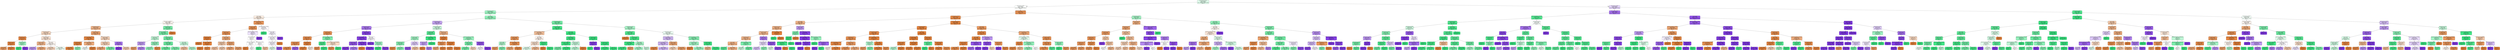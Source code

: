 digraph Tree {
node [shape=box, style="filled, rounded", color="black", fontname=helvetica] ;
edge [fontname=helvetica] ;
0 [label="pkt_size_avg <= 122.5\ngini = 0.6572\nsamples = 364952\nvalue = [166750, 238112, 172555]\nclass = 1", fillcolor="#dffbeb"] ;
1 [label="pkt_size_max <= 120.5\ngini = 0.6242\nsamples = 229443\nvalue = [149731, 153246, 59901]\nclass = 1", fillcolor="#fcfffd"] ;
0 -> 1 [labeldistance=2.5, labelangle=45, headlabel="True"] ;
2 [label="pkt_size_avg <= 57.5\ngini = 0.5488\nsamples = 147068\nvalue = [36679, 141997, 53958]\nclass = 1", fillcolor="#9df2c1"] ;
1 -> 2 ;
3 [label="bin_5 <= 0.5\ngini = 0.6048\nsamples = 27185\nvalue = [20442, 16587, 5875]\nclass = 0", fillcolor="#fbede2"] ;
2 -> 3 ;
4 [label="flow_iat_min <= 33551.0\ngini = 0.6083\nsamples = 25455\nvalue = [18129, 16500, 5522]\nclass = 0", fillcolor="#fdf6f1"] ;
3 -> 4 ;
5 [label="pkt_size_avg <= 46.5\ngini = 0.4762\nsamples = 16199\nvalue = [17402, 5519, 2549]\nclass = 0", fillcolor="#f0b489"] ;
4 -> 5 ;
6 [label="pkt_size_avg <= 40.5\ngini = 0.6075\nsamples = 5562\nvalue = [4559, 2615, 1590]\nclass = 0", fillcolor="#f7d7c0"] ;
5 -> 6 ;
7 [label="pkt_size_max <= 40.5\ngini = 0.1161\nsamples = 494\nvalue = [725, 18, 29]\nclass = 0", fillcolor="#e78946"] ;
6 -> 7 ;
8 [label="flow_iat_min <= 40.5\ngini = 0.1094\nsamples = 492\nvalue = [725, 16, 28]\nclass = 0", fillcolor="#e78845"] ;
7 -> 8 ;
9 [label="gini = 0.3192\nsamples = 63\nvalue = [82, 5, 14]\nclass = 0", fillcolor="#eb9d64"] ;
8 -> 9 ;
10 [label="gini = 0.0727\nsamples = 429\nvalue = [643, 11, 14]\nclass = 0", fillcolor="#e68641"] ;
8 -> 10 ;
11 [label="flow_iat_min <= 82.0\ngini = 0.4444\nsamples = 2\nvalue = [0, 2, 1]\nclass = 1", fillcolor="#9cf2c0"] ;
7 -> 11 ;
12 [label="gini = 0.0\nsamples = 1\nvalue = [0, 2, 0]\nclass = 1", fillcolor="#39e581"] ;
11 -> 12 ;
13 [label="gini = 0.0\nsamples = 1\nvalue = [0, 0, 1]\nclass = 2", fillcolor="#8139e5"] ;
11 -> 13 ;
14 [label="flow_iat_min <= 82.5\ngini = 0.6261\nsamples = 5068\nvalue = [3834, 2597, 1561]\nclass = 0", fillcolor="#f9e2d2"] ;
6 -> 14 ;
15 [label="flow_iat_min <= 30.5\ngini = 0.4929\nsamples = 1335\nvalue = [1418, 439, 259]\nclass = 0", fillcolor="#f0b58b"] ;
14 -> 15 ;
16 [label="gini = 0.5135\nsamples = 131\nvalue = [23, 56, 141]\nclass = 2", fillcolor="#be98f2"] ;
15 -> 16 ;
17 [label="gini = 0.414\nsamples = 1204\nvalue = [1395, 383, 118]\nclass = 0", fillcolor="#eeab7b"] ;
15 -> 17 ;
18 [label="bin_3 <= 2.5\ngini = 0.647\nsamples = 3733\nvalue = [2416, 2158, 1302]\nclass = 0", fillcolor="#fdf6f1"] ;
14 -> 18 ;
19 [label="gini = 0.5996\nsamples = 1279\nvalue = [1070, 581, 352]\nclass = 0", fillcolor="#f6d4bb"] ;
18 -> 19 ;
20 [label="gini = 0.6533\nsamples = 2454\nvalue = [1346, 1577, 950]\nclass = 1", fillcolor="#edfdf3"] ;
18 -> 20 ;
21 [label="pkt_size_min <= 43.0\ngini = 0.3755\nsamples = 10637\nvalue = [12843, 2904, 959]\nclass = 0", fillcolor="#eca470"] ;
5 -> 21 ;
22 [label="pkt_size_var_approx <= 410.0\ngini = 0.0821\nsamples = 5584\nvalue = [8378, 287, 85]\nclass = 0", fillcolor="#e68742"] ;
21 -> 22 ;
23 [label="pkt_size_avg <= 55.5\ngini = 0.0708\nsamples = 5445\nvalue = [8229, 254, 58]\nclass = 0", fillcolor="#e68640"] ;
22 -> 23 ;
24 [label="gini = 0.068\nsamples = 5436\nvalue = [8227, 244, 55]\nclass = 0", fillcolor="#e68640"] ;
23 -> 24 ;
25 [label="gini = 0.4978\nsamples = 9\nvalue = [2, 10, 3]\nclass = 1", fillcolor="#8cf0b6"] ;
23 -> 25 ;
26 [label="pkt_size_var_approx <= 430.0\ngini = 0.4501\nsamples = 139\nvalue = [149, 33, 27]\nclass = 0", fillcolor="#eeac7c"] ;
22 -> 26 ;
27 [label="gini = 0.6166\nsamples = 44\nvalue = [10, 29, 27]\nclass = 1", fillcolor="#f5fef9"] ;
26 -> 27 ;
28 [label="gini = 0.0544\nsamples = 95\nvalue = [139, 4, 0]\nclass = 0", fillcolor="#e6853f"] ;
26 -> 28 ;
29 [label="flow_iat_min <= 170.0\ngini = 0.5648\nsamples = 5053\nvalue = [4465, 2617, 874]\nclass = 0", fillcolor="#f6d3ba"] ;
21 -> 29 ;
30 [label="pkt_size_max <= 57.5\ngini = 0.5177\nsamples = 4612\nvalue = [4362, 2558, 382]\nclass = 0", fillcolor="#f5cfb4"] ;
29 -> 30 ;
31 [label="gini = 0.386\nsamples = 3294\nvalue = [3938, 974, 277]\nclass = 0", fillcolor="#eda674"] ;
30 -> 31 ;
32 [label="gini = 0.3953\nsamples = 1318\nvalue = [424, 1584, 105]\nclass = 1", fillcolor="#77eda8"] ;
30 -> 32 ;
33 [label="bin_3 <= 1.5\ngini = 0.4011\nsamples = 441\nvalue = [103, 59, 492]\nclass = 2", fillcolor="#a673ed"] ;
29 -> 33 ;
34 [label="gini = 0.0\nsamples = 335\nvalue = [0, 0, 484]\nclass = 2", fillcolor="#8139e5"] ;
33 -> 34 ;
35 [label="gini = 0.5102\nsamples = 106\nvalue = [103, 59, 8]\nclass = 0", fillcolor="#f5cdb1"] ;
33 -> 35 ;
36 [label="pkt_size_min <= 53.5\ngini = 0.3971\nsamples = 9256\nvalue = [727, 10981, 2973]\nclass = 1", fillcolor="#78eda9"] ;
4 -> 36 ;
37 [label="pkt_size_var_approx <= 4.0\ngini = 0.3891\nsamples = 9186\nvalue = [623, 10981, 2973]\nclass = 1", fillcolor="#76eda8"] ;
36 -> 37 ;
38 [label="pkt_size_avg <= 46.0\ngini = 0.567\nsamples = 549\nvalue = [90, 464, 284]\nclass = 1", fillcolor="#bff7d6"] ;
37 -> 38 ;
39 [label="pkt_size_max <= 40.5\ngini = 0.549\nsamples = 126\nvalue = [40, 31, 112]\nclass = 2", fillcolor="#c09bf2"] ;
38 -> 39 ;
40 [label="gini = 0.335\nsamples = 16\nvalue = [16, 3, 1]\nclass = 0", fillcolor="#eb9f68"] ;
39 -> 40 ;
41 [label="gini = 0.4851\nsamples = 110\nvalue = [24, 28, 111]\nclass = 2", fillcolor="#b285ef"] ;
39 -> 41 ;
42 [label="pkt_size_min <= 50.0\ngini = 0.4882\nsamples = 423\nvalue = [50, 433, 172]\nclass = 1", fillcolor="#94f1bb"] ;
38 -> 42 ;
43 [label="gini = 0.4705\nsamples = 413\nvalue = [37, 432, 172]\nclass = 1", fillcolor="#91f1b9"] ;
42 -> 43 ;
44 [label="gini = 0.1327\nsamples = 10\nvalue = [13, 1, 0]\nclass = 0", fillcolor="#e78b48"] ;
42 -> 44 ;
45 [label="pkt_size_max <= 52.5\ngini = 0.3742\nsamples = 8637\nvalue = [533, 10517, 2689]\nclass = 1", fillcolor="#73eda6"] ;
37 -> 45 ;
46 [label="pkt_size_avg <= 44.5\ngini = 0.3536\nsamples = 8099\nvalue = [412, 10063, 2404]\nclass = 1", fillcolor="#6eeca3"] ;
45 -> 46 ;
47 [label="gini = 0.3392\nsamples = 6903\nvalue = [262, 8729, 2042]\nclass = 1", fillcolor="#6ceca1"] ;
46 -> 47 ;
48 [label="gini = 0.4327\nsamples = 1196\nvalue = [150, 1334, 362]\nclass = 1", fillcolor="#7deeac"] ;
46 -> 48 ;
49 [label="bin_3 <= 3.5\ngini = 0.5917\nsamples = 538\nvalue = [121, 454, 285]\nclass = 1", fillcolor="#c5f7da"] ;
45 -> 49 ;
50 [label="gini = 0.5573\nsamples = 124\nvalue = [114, 36, 39]\nclass = 0", fillcolor="#f2c09c"] ;
49 -> 50 ;
51 [label="gini = 0.4774\nsamples = 414\nvalue = [7, 418, 246]\nclass = 1", fillcolor="#aff4cc"] ;
49 -> 51 ;
52 [label="gini = 0.0\nsamples = 70\nvalue = [104, 0, 0]\nclass = 0", fillcolor="#e58139"] ;
36 -> 52 ;
53 [label="pkt_size_var_approx <= 522.0\ngini = 0.2767\nsamples = 1730\nvalue = [2313, 87, 353]\nclass = 0", fillcolor="#ea985d"] ;
3 -> 53 ;
54 [label="pkt_size_min <= 42.0\ngini = 0.2381\nsamples = 1671\nvalue = [2309, 48, 313]\nclass = 0", fillcolor="#e99457"] ;
53 -> 54 ;
55 [label="pkt_size_max <= 87.5\ngini = 0.2347\nsamples = 1662\nvalue = [2306, 45, 309]\nclass = 0", fillcolor="#e99457"] ;
54 -> 55 ;
56 [label="pkt_size_max <= 83.5\ngini = 0.0016\nsamples = 824\nvalue = [1281, 0, 1]\nclass = 0", fillcolor="#e58139"] ;
55 -> 56 ;
57 [label="gini = 0.0\nsamples = 405\nvalue = [631, 0, 0]\nclass = 0", fillcolor="#e58139"] ;
56 -> 57 ;
58 [label="flow_iat_min <= 125049.0\ngini = 0.0031\nsamples = 419\nvalue = [650, 0, 1]\nclass = 0", fillcolor="#e58139"] ;
56 -> 58 ;
59 [label="gini = 0.0\nsamples = 413\nvalue = [638, 0, 0]\nclass = 0", fillcolor="#e58139"] ;
58 -> 59 ;
60 [label="gini = 0.142\nsamples = 6\nvalue = [12, 0, 1]\nclass = 0", fillcolor="#e78c49"] ;
58 -> 60 ;
61 [label="flow_iat_min <= 87.5\ngini = 0.3957\nsamples = 838\nvalue = [1025, 45, 308]\nclass = 0", fillcolor="#eeab7a"] ;
55 -> 61 ;
62 [label="pkt_size_avg <= 56.5\ngini = 0.4946\nsamples = 177\nvalue = [188, 12, 100]\nclass = 0", fillcolor="#f4c8a8"] ;
61 -> 62 ;
63 [label="gini = 0.5167\nsamples = 83\nvalue = [93, 12, 44]\nclass = 0", fillcolor="#f3c4a3"] ;
62 -> 63 ;
64 [label="gini = 0.4666\nsamples = 94\nvalue = [95, 0, 56]\nclass = 0", fillcolor="#f4cbae"] ;
62 -> 64 ;
65 [label="pkt_size_avg <= 56.5\ngini = 0.359\nsamples = 661\nvalue = [837, 33, 208]\nclass = 0", fillcolor="#eca470"] ;
61 -> 65 ;
66 [label="gini = 0.3814\nsamples = 357\nvalue = [452, 27, 115]\nclass = 0", fillcolor="#eda674"] ;
65 -> 66 ;
67 [label="gini = 0.3302\nsamples = 304\nvalue = [385, 6, 93]\nclass = 0", fillcolor="#eca16b"] ;
65 -> 67 ;
68 [label="pkt_size_var_approx <= 270.0\ngini = 0.66\nsamples = 9\nvalue = [3, 3, 4]\nclass = 2", fillcolor="#ede3fb"] ;
54 -> 68 ;
69 [label="pkt_size_avg <= 56.5\ngini = 0.6122\nsamples = 7\nvalue = [3, 3, 1]\nclass = 0", fillcolor="#ffffff"] ;
68 -> 69 ;
70 [label="flow_iat_min <= 60130.0\ngini = 0.6667\nsamples = 3\nvalue = [1, 1, 1]\nclass = 0", fillcolor="#ffffff"] ;
69 -> 70 ;
71 [label="gini = 0.0\nsamples = 1\nvalue = [1, 0, 0]\nclass = 0", fillcolor="#e58139"] ;
70 -> 71 ;
72 [label="gini = 0.5\nsamples = 2\nvalue = [0, 1, 1]\nclass = 1", fillcolor="#ffffff"] ;
70 -> 72 ;
73 [label="pkt_size_max <= 85.0\ngini = 0.5\nsamples = 4\nvalue = [2, 2, 0]\nclass = 0", fillcolor="#ffffff"] ;
69 -> 73 ;
74 [label="gini = 0.0\nsamples = 1\nvalue = [0, 1, 0]\nclass = 1", fillcolor="#39e581"] ;
73 -> 74 ;
75 [label="gini = 0.4444\nsamples = 3\nvalue = [2, 1, 0]\nclass = 0", fillcolor="#f2c09c"] ;
73 -> 75 ;
76 [label="gini = 0.0\nsamples = 2\nvalue = [0, 0, 3]\nclass = 2", fillcolor="#8139e5"] ;
68 -> 76 ;
77 [label="pkt_size_var_approx <= 562.0\ngini = 0.5446\nsamples = 59\nvalue = [4, 39, 40]\nclass = 2", fillcolor="#fcfafe"] ;
53 -> 77 ;
78 [label="gini = 0.0\nsamples = 2\nvalue = [0, 2, 0]\nclass = 1", fillcolor="#39e581"] ;
77 -> 78 ;
79 [label="bin_3 <= 0.5\ngini = 0.545\nsamples = 57\nvalue = [4, 37, 40]\nclass = 2", fillcolor="#f6f2fd"] ;
77 -> 79 ;
80 [label="flow_iat_min <= 1473.5\ngini = 0.5459\nsamples = 56\nvalue = [4, 37, 39]\nclass = 2", fillcolor="#f9f6fe"] ;
79 -> 80 ;
81 [label="flow_iat_min <= 98.5\ngini = 0.4997\nsamples = 55\nvalue = [0, 37, 39]\nclass = 2", fillcolor="#f9f5fe"] ;
80 -> 81 ;
82 [label="gini = 0.4959\nsamples = 47\nvalue = [0, 36, 30]\nclass = 1", fillcolor="#defbea"] ;
81 -> 82 ;
83 [label="gini = 0.18\nsamples = 8\nvalue = [0, 1, 9]\nclass = 2", fillcolor="#8f4fe8"] ;
81 -> 83 ;
84 [label="gini = 0.0\nsamples = 1\nvalue = [4, 0, 0]\nclass = 0", fillcolor="#e58139"] ;
80 -> 84 ;
85 [label="gini = 0.0\nsamples = 1\nvalue = [0, 0, 1]\nclass = 2", fillcolor="#8139e5"] ;
79 -> 85 ;
86 [label="bin_3 <= 1.5\ngini = 0.4915\nsamples = 119883\nvalue = [16237, 125410, 48083]\nclass = 1", fillcolor="#93f1ba"] ;
2 -> 86 ;
87 [label="pkt_size_max <= 99.5\ngini = 0.5691\nsamples = 18958\nvalue = [7334, 5071, 17461]\nclass = 2", fillcolor="#c6a6f3"] ;
86 -> 87 ;
88 [label="pkt_size_min <= 64.5\ngini = 0.3937\nsamples = 14072\nvalue = [4538, 1010, 16635]\nclass = 2", fillcolor="#a977ed"] ;
87 -> 88 ;
89 [label="pkt_size_max <= 94.5\ngini = 0.2287\nsamples = 2918\nvalue = [3978, 416, 164]\nclass = 0", fillcolor="#e99355"] ;
88 -> 89 ;
90 [label="flow_iat_min <= 465.0\ngini = 0.1815\nsamples = 2787\nvalue = [3926, 264, 163]\nclass = 0", fillcolor="#e88e4e"] ;
89 -> 90 ;
91 [label="flow_iat_min <= 168.0\ngini = 0.2245\nsamples = 2067\nvalue = [2835, 263, 139]\nclass = 0", fillcolor="#e99254"] ;
90 -> 91 ;
92 [label="gini = 0.1935\nsamples = 2018\nvalue = [2823, 262, 73]\nclass = 0", fillcolor="#e89050"] ;
91 -> 92 ;
93 [label="gini = 0.2788\nsamples = 49\nvalue = [12, 1, 66]\nclass = 2", fillcolor="#995fea"] ;
91 -> 93 ;
94 [label="pkt_size_avg <= 72.5\ngini = 0.0438\nsamples = 720\nvalue = [1091, 1, 24]\nclass = 0", fillcolor="#e6843e"] ;
90 -> 94 ;
95 [label="gini = 0.0322\nsamples = 710\nvalue = [1083, 1, 17]\nclass = 0", fillcolor="#e5833c"] ;
94 -> 95 ;
96 [label="gini = 0.4978\nsamples = 10\nvalue = [8, 0, 7]\nclass = 0", fillcolor="#fcefe6"] ;
94 -> 96 ;
97 [label="pkt_size_var_approx <= 562.0\ngini = 0.3859\nsamples = 131\nvalue = [52, 152, 1]\nclass = 1", fillcolor="#7eeead"] ;
89 -> 97 ;
98 [label="bin_5 <= 1.5\ngini = 0.1529\nsamples = 85\nvalue = [10, 122, 1]\nclass = 1", fillcolor="#4be78c"] ;
97 -> 98 ;
99 [label="gini = 0.1975\nsamples = 6\nvalue = [8, 0, 1]\nclass = 0", fillcolor="#e89152"] ;
98 -> 99 ;
100 [label="gini = 0.0317\nsamples = 79\nvalue = [2, 122, 0]\nclass = 1", fillcolor="#3ce583"] ;
98 -> 100 ;
101 [label="pkt_size_var_approx <= 2147483858.0\ngini = 0.4861\nsamples = 46\nvalue = [42, 30, 0]\nclass = 0", fillcolor="#f8dbc6"] ;
97 -> 101 ;
102 [label="gini = 0.1901\nsamples = 30\nvalue = [42, 5, 0]\nclass = 0", fillcolor="#e89051"] ;
101 -> 102 ;
103 [label="gini = 0.0\nsamples = 16\nvalue = [0, 25, 0]\nclass = 1", fillcolor="#39e581"] ;
101 -> 103 ;
104 [label="pkt_size_avg <= 92.5\ngini = 0.1245\nsamples = 11154\nvalue = [560, 594, 16471]\nclass = 2", fillcolor="#8a46e7"] ;
88 -> 104 ;
105 [label="pkt_size_var_approx <= 80.0\ngini = 0.0738\nsamples = 10475\nvalue = [557, 76, 15937]\nclass = 2", fillcolor="#8641e6"] ;
104 -> 105 ;
106 [label="pkt_size_min <= 71.0\ngini = 0.2258\nsamples = 1805\nvalue = [325, 40, 2495]\nclass = 2", fillcolor="#9356e9"] ;
105 -> 106 ;
107 [label="gini = 0.0106\nsamples = 957\nvalue = [8, 0, 1496]\nclass = 2", fillcolor="#823ae5"] ;
106 -> 107 ;
108 [label="gini = 0.4017\nsamples = 848\nvalue = [317, 40, 999]\nclass = 2", fillcolor="#ac7dee"] ;
106 -> 108 ;
109 [label="pkt_size_max <= 72.5\ngini = 0.0384\nsamples = 8670\nvalue = [232, 36, 13442]\nclass = 2", fillcolor="#843de6"] ;
105 -> 109 ;
110 [label="gini = 0.0\nsamples = 134\nvalue = [203, 0, 0]\nclass = 0", fillcolor="#e58139"] ;
109 -> 110 ;
111 [label="gini = 0.0096\nsamples = 8536\nvalue = [29, 36, 13442]\nclass = 2", fillcolor="#823ae5"] ;
109 -> 111 ;
112 [label="bin_5 <= 1.5\ngini = 0.5027\nsamples = 679\nvalue = [3, 518, 534]\nclass = 2", fillcolor="#fbf9fe"] ;
104 -> 112 ;
113 [label="gini = 0.0\nsamples = 159\nvalue = [0, 0, 265]\nclass = 2", fillcolor="#8139e5"] ;
112 -> 113 ;
114 [label="flow_iat_min <= 211.5\ngini = 0.4541\nsamples = 520\nvalue = [3, 518, 269]\nclass = 1", fillcolor="#a0f3c3"] ;
112 -> 114 ;
115 [label="gini = 0.0039\nsamples = 335\nvalue = [0, 510, 1]\nclass = 1", fillcolor="#39e581"] ;
114 -> 115 ;
116 [label="gini = 0.0764\nsamples = 185\nvalue = [3, 8, 268]\nclass = 2", fillcolor="#8641e6"] ;
114 -> 116 ;
117 [label="pkt_size_max <= 108.5\ngini = 0.5766\nsamples = 4886\nvalue = [2796, 4061, 826]\nclass = 1", fillcolor="#ccf8de"] ;
87 -> 117 ;
118 [label="pkt_size_avg <= 91.5\ngini = 0.2469\nsamples = 2377\nvalue = [78, 3210, 448]\nclass = 1", fillcolor="#59e995"] ;
117 -> 118 ;
119 [label="pkt_size_min <= 42.0\ngini = 0.4958\nsamples = 919\nvalue = [77, 915, 445]\nclass = 1", fillcolor="#a1f3c3"] ;
118 -> 119 ;
120 [label="pkt_size_max <= 107.0\ngini = 0.4156\nsamples = 803\nvalue = [13, 884, 344]\nclass = 1", fillcolor="#88efb3"] ;
119 -> 120 ;
121 [label="gini = 0.1327\nsamples = 6\nvalue = [13, 1, 0]\nclass = 0", fillcolor="#e78b48"] ;
120 -> 121 ;
122 [label="gini = 0.4035\nsamples = 797\nvalue = [0, 883, 344]\nclass = 1", fillcolor="#86efb2"] ;
120 -> 122 ;
123 [label="bin_3 <= 0.5\ngini = 0.6028\nsamples = 116\nvalue = [64, 31, 101]\nclass = 2", fillcolor="#dcc8f8"] ;
119 -> 123 ;
124 [label="gini = 0.2037\nsamples = 64\nvalue = [5, 6, 88]\nclass = 2", fillcolor="#9050e8"] ;
123 -> 124 ;
125 [label="gini = 0.5456\nsamples = 52\nvalue = [59, 25, 13]\nclass = 0", fillcolor="#f3c4a2"] ;
123 -> 125 ;
126 [label="pkt_size_var_approx <= 216.0\ngini = 0.0035\nsamples = 1458\nvalue = [1, 2295, 3]\nclass = 1", fillcolor="#39e581"] ;
118 -> 126 ;
127 [label="pkt_size_min <= 98.0\ngini = 0.56\nsamples = 3\nvalue = [1, 1, 3]\nclass = 2", fillcolor="#c09cf2"] ;
126 -> 127 ;
128 [label="gini = 0.0\nsamples = 1\nvalue = [1, 0, 0]\nclass = 0", fillcolor="#e58139"] ;
127 -> 128 ;
129 [label="gini = 0.375\nsamples = 2\nvalue = [0, 1, 3]\nclass = 2", fillcolor="#ab7bee"] ;
127 -> 129 ;
130 [label="gini = 0.0\nsamples = 1455\nvalue = [0, 2294, 0]\nclass = 1", fillcolor="#39e581"] ;
126 -> 130 ;
131 [label="pkt_size_max <= 115.5\ngini = 0.4701\nsamples = 2509\nvalue = [2718, 851, 378]\nclass = 0", fillcolor="#efb388"] ;
117 -> 131 ;
132 [label="pkt_size_avg <= 72.5\ngini = 0.0067\nsamples = 1699\nvalue = [2660, 3, 6]\nclass = 0", fillcolor="#e5813a"] ;
131 -> 132 ;
133 [label="pkt_size_max <= 112.0\ngini = 0.217\nsamples = 40\nvalue = [59, 3, 5]\nclass = 0", fillcolor="#e89153"] ;
132 -> 133 ;
134 [label="gini = 0.4056\nsamples = 16\nvalue = [21, 3, 4]\nclass = 0", fillcolor="#eda673"] ;
133 -> 134 ;
135 [label="gini = 0.05\nsamples = 24\nvalue = [38, 0, 1]\nclass = 0", fillcolor="#e6843e"] ;
133 -> 135 ;
136 [label="pkt_size_max <= 112.5\ngini = 0.0008\nsamples = 1659\nvalue = [2601, 0, 1]\nclass = 0", fillcolor="#e58139"] ;
132 -> 136 ;
137 [label="gini = 0.0868\nsamples = 17\nvalue = [21, 0, 1]\nclass = 0", fillcolor="#e68742"] ;
136 -> 137 ;
138 [label="gini = 0.0\nsamples = 1642\nvalue = [2580, 0, 0]\nclass = 0", fillcolor="#e58139"] ;
136 -> 138 ;
139 [label="pkt_size_var_approx <= 1330.0\ngini = 0.4729\nsamples = 810\nvalue = [58, 848, 372]\nclass = 1", fillcolor="#97f1bd"] ;
131 -> 139 ;
140 [label="pkt_size_min <= 56.0\ngini = 0.394\nsamples = 696\nvalue = [56, 827, 218]\nclass = 1", fillcolor="#76eda8"] ;
139 -> 140 ;
141 [label="gini = 0.3753\nsamples = 685\nvalue = [44, 827, 210]\nclass = 1", fillcolor="#73eda6"] ;
140 -> 141 ;
142 [label="gini = 0.48\nsamples = 11\nvalue = [12, 0, 8]\nclass = 0", fillcolor="#f6d5bd"] ;
140 -> 142 ;
143 [label="pkt_size_avg <= 87.5\ngini = 0.2288\nsamples = 114\nvalue = [2, 21, 154]\nclass = 2", fillcolor="#9456e9"] ;
139 -> 143 ;
144 [label="gini = 0.5412\nsamples = 28\nvalue = [2, 21, 22]\nclass = 2", fillcolor="#faf7fe"] ;
143 -> 144 ;
145 [label="gini = 0.0\nsamples = 86\nvalue = [0, 0, 132]\nclass = 2", fillcolor="#8139e5"] ;
143 -> 145 ;
146 [label="pkt_size_max <= 96.5\ngini = 0.3936\nsamples = 100925\nvalue = [8903, 120339, 30622]\nclass = 1", fillcolor="#76eda8"] ;
86 -> 146 ;
147 [label="pkt_size_min <= 56.5\ngini = 0.1028\nsamples = 42556\nvalue = [2338, 63879, 1280]\nclass = 1", fillcolor="#44e688"] ;
146 -> 147 ;
148 [label="pkt_size_var_approx <= 342.0\ngini = 0.4948\nsamples = 2090\nvalue = [2154, 936, 230]\nclass = 0", fillcolor="#f2bf9a"] ;
147 -> 148 ;
149 [label="pkt_size_min <= 49.0\ngini = 0.2685\nsamples = 965\nvalue = [1291, 177, 57]\nclass = 0", fillcolor="#ea975b"] ;
148 -> 149 ;
150 [label="bin_5 <= 0.5\ngini = 0.4961\nsamples = 79\nvalue = [42, 74, 4]\nclass = 1", fillcolor="#aef4cb"] ;
149 -> 150 ;
151 [label="gini = 0.2778\nsamples = 17\nvalue = [20, 4, 0]\nclass = 0", fillcolor="#ea9a61"] ;
150 -> 151 ;
152 [label="gini = 0.4141\nsamples = 62\nvalue = [22, 70, 4]\nclass = 1", fillcolor="#7feead"] ;
150 -> 152 ;
153 [label="pkt_size_var_approx <= 52.0\ngini = 0.2029\nsamples = 886\nvalue = [1249, 103, 53]\nclass = 0", fillcolor="#e89051"] ;
149 -> 153 ;
154 [label="gini = 0.391\nsamples = 208\nvalue = [257, 58, 24]\nclass = 0", fillcolor="#eda673"] ;
153 -> 154 ;
155 [label="gini = 0.1315\nsamples = 678\nvalue = [992, 45, 29]\nclass = 0", fillcolor="#e78a47"] ;
153 -> 155 ;
156 [label="bin_5 <= 1.5\ngini = 0.5808\nsamples = 1125\nvalue = [863, 759, 173]\nclass = 0", fillcolor="#fcf2eb"] ;
148 -> 156 ;
157 [label="pkt_size_max <= 88.5\ngini = 0.5757\nsamples = 1011\nvalue = [857, 585, 173]\nclass = 0", fillcolor="#f8decb"] ;
156 -> 157 ;
158 [label="gini = 0.6135\nsamples = 496\nvalue = [277, 363, 119]\nclass = 1", fillcolor="#dcfae9"] ;
157 -> 158 ;
159 [label="gini = 0.4697\nsamples = 515\nvalue = [580, 222, 54]\nclass = 0", fillcolor="#f0b88f"] ;
157 -> 159 ;
160 [label="pkt_size_avg <= 70.0\ngini = 0.0644\nsamples = 114\nvalue = [6, 174, 0]\nclass = 1", fillcolor="#40e685"] ;
156 -> 160 ;
161 [label="gini = 0.0\nsamples = 2\nvalue = [6, 0, 0]\nclass = 0", fillcolor="#e58139"] ;
160 -> 161 ;
162 [label="gini = 0.0\nsamples = 112\nvalue = [0, 174, 0]\nclass = 1", fillcolor="#39e581"] ;
160 -> 162 ;
163 [label="bin_5 <= 0.5\ngini = 0.0378\nsamples = 40466\nvalue = [184, 62943, 1050]\nclass = 1", fillcolor="#3de683"] ;
147 -> 163 ;
164 [label="pkt_size_avg <= 59.5\ngini = 0.0824\nsamples = 12089\nvalue = [183, 18308, 634]\nclass = 1", fillcolor="#42e687"] ;
163 -> 164 ;
165 [label="flow_iat_min <= 2984461.5\ngini = 0.0473\nsamples = 11649\nvalue = [5, 17961, 441]\nclass = 1", fillcolor="#3ee684"] ;
164 -> 165 ;
166 [label="gini = 0.3652\nsamples = 465\nvalue = [3, 546, 168]\nclass = 1", fillcolor="#77eda8"] ;
165 -> 166 ;
167 [label="gini = 0.0306\nsamples = 11184\nvalue = [2, 17415, 273]\nclass = 1", fillcolor="#3ce583"] ;
165 -> 167 ;
168 [label="pkt_size_min <= 62.0\ngini = 0.6327\nsamples = 440\nvalue = [178, 347, 193]\nclass = 1", fillcolor="#c5f7da"] ;
164 -> 168 ;
169 [label="gini = 0.5693\nsamples = 377\nvalue = [76, 347, 193]\nclass = 1", fillcolor="#b7f6d1"] ;
168 -> 169 ;
170 [label="gini = 0.0\nsamples = 63\nvalue = [102, 0, 0]\nclass = 0", fillcolor="#e58139"] ;
168 -> 170 ;
171 [label="pkt_size_max <= 93.5\ngini = 0.0183\nsamples = 28377\nvalue = [1, 44635, 416]\nclass = 1", fillcolor="#3be582"] ;
163 -> 171 ;
172 [label="pkt_size_avg <= 69.5\ngini = 0.0644\nsamples = 18\nvalue = [0, 1, 29]\nclass = 2", fillcolor="#8540e6"] ;
171 -> 172 ;
173 [label="gini = 0.0\nsamples = 1\nvalue = [0, 1, 0]\nclass = 1", fillcolor="#39e581"] ;
172 -> 173 ;
174 [label="gini = 0.0\nsamples = 17\nvalue = [0, 0, 29]\nclass = 2", fillcolor="#8139e5"] ;
172 -> 174 ;
175 [label="pkt_size_max <= 95.5\ngini = 0.0171\nsamples = 28359\nvalue = [1, 44634, 387]\nclass = 1", fillcolor="#3be582"] ;
171 -> 175 ;
176 [label="gini = 0.0229\nsamples = 21100\nvalue = [1, 33136, 387]\nclass = 1", fillcolor="#3be582"] ;
175 -> 176 ;
177 [label="gini = 0.0\nsamples = 7259\nvalue = [0, 11498, 0]\nclass = 1", fillcolor="#39e581"] ;
175 -> 177 ;
178 [label="flow_iat_min <= 79.5\ngini = 0.5204\nsamples = 58369\nvalue = [6565, 56460, 29342]\nclass = 1", fillcolor="#aaf4c9"] ;
146 -> 178 ;
179 [label="pkt_size_max <= 99.5\ngini = 0.2255\nsamples = 18413\nvalue = [1927, 25599, 1709]\nclass = 1", fillcolor="#53e892"] ;
178 -> 179 ;
180 [label="gini = 0.0\nsamples = 1096\nvalue = [1751, 0, 0]\nclass = 0", fillcolor="#e58139"] ;
179 -> 180 ;
181 [label="pkt_size_avg <= 61.5\ngini = 0.1286\nsamples = 17317\nvalue = [176, 25599, 1709]\nclass = 1", fillcolor="#47e78a"] ;
179 -> 181 ;
182 [label="pkt_size_var_approx <= 688.0\ngini = 0.0672\nsamples = 15566\nvalue = [71, 23811, 785]\nclass = 1", fillcolor="#40e686"] ;
181 -> 182 ;
183 [label="gini = 0.0649\nsamples = 15547\nvalue = [46, 23811, 779]\nclass = 1", fillcolor="#40e685"] ;
182 -> 183 ;
184 [label="gini = 0.3122\nsamples = 19\nvalue = [25, 0, 6]\nclass = 0", fillcolor="#eb9f69"] ;
182 -> 184 ;
185 [label="bin_3 <= 2.5\ngini = 0.4882\nsamples = 1751\nvalue = [105, 1788, 924]\nclass = 1", fillcolor="#a5f3c5"] ;
181 -> 185 ;
186 [label="gini = 0.4868\nsamples = 1740\nvalue = [100, 1780, 921]\nclass = 1", fillcolor="#a5f3c5"] ;
185 -> 186 ;
187 [label="gini = 0.6172\nsamples = 11\nvalue = [5, 8, 3]\nclass = 1", fillcolor="#c9f8dd"] ;
185 -> 187 ;
188 [label="pkt_size_avg <= 62.5\ngini = 0.5641\nsamples = 39956\nvalue = [4638, 30861, 27633]\nclass = 1", fillcolor="#edfdf4"] ;
178 -> 188 ;
189 [label="pkt_size_var_approx <= 688.0\ngini = 0.5374\nsamples = 23550\nvalue = [2704, 12910, 21619]\nclass = 2", fillcolor="#d2b8f6"] ;
188 -> 189 ;
190 [label="pkt_size_var_approx <= 594.0\ngini = 0.5058\nsamples = 22367\nvalue = [1268, 12856, 21239]\nclass = 2", fillcolor="#d0b5f5"] ;
189 -> 190 ;
191 [label="gini = 0.1313\nsamples = 209\nvalue = [309, 10, 13]\nclass = 0", fillcolor="#e78a47"] ;
190 -> 191 ;
192 [label="gini = 0.4976\nsamples = 22158\nvalue = [959, 12846, 21226]\nclass = 2", fillcolor="#cfb4f5"] ;
190 -> 192 ;
193 [label="flow_iat_min <= 88.5\ngini = 0.3682\nsamples = 1183\nvalue = [1436, 54, 380]\nclass = 0", fillcolor="#eda673"] ;
189 -> 193 ;
194 [label="gini = 0.4997\nsamples = 261\nvalue = [239, 11, 147]\nclass = 0", fillcolor="#f5d1b6"] ;
193 -> 194 ;
195 [label="gini = 0.3138\nsamples = 922\nvalue = [1197, 43, 233]\nclass = 0", fillcolor="#eb9d65"] ;
193 -> 195 ;
196 [label="pkt_size_var_approx <= 1180.0\ngini = 0.4601\nsamples = 16406\nvalue = [1934, 17951, 6014]\nclass = 1", fillcolor="#88efb3"] ;
188 -> 196 ;
197 [label="pkt_size_max <= 99.5\ngini = 0.5168\nsamples = 13221\nvalue = [1822, 13124, 5949]\nclass = 1", fillcolor="#a0f3c3"] ;
196 -> 197 ;
198 [label="gini = 0.0155\nsamples = 316\nvalue = [510, 3, 1]\nclass = 0", fillcolor="#e5823b"] ;
197 -> 198 ;
199 [label="gini = 0.4962\nsamples = 12905\nvalue = [1312, 13121, 5948]\nclass = 1", fillcolor="#9df2c0"] ;
197 -> 199 ;
200 [label="pkt_size_min <= 44.0\ngini = 0.0688\nsamples = 3185\nvalue = [112, 4827, 65]\nclass = 1", fillcolor="#40e686"] ;
196 -> 200 ;
201 [label="gini = 0.4562\nsamples = 34\nvalue = [41, 14, 4]\nclass = 0", fillcolor="#efb388"] ;
200 -> 201 ;
202 [label="gini = 0.0523\nsamples = 3151\nvalue = [71, 4813, 61]\nclass = 1", fillcolor="#3ee684"] ;
200 -> 202 ;
203 [label="pkt_size_var_approx <= 4008.0\ngini = 0.237\nsamples = 82375\nvalue = [113052, 11249, 5943]\nclass = 0", fillcolor="#e99356"] ;
1 -> 203 ;
204 [label="pkt_size_max <= 145.5\ngini = 0.152\nsamples = 76504\nvalue = [111141, 5929, 3868]\nclass = 0", fillcolor="#e78c4a"] ;
203 -> 204 ;
205 [label="bin_5 <= 0.5\ngini = 0.4899\nsamples = 8365\nvalue = [8905, 2564, 1730]\nclass = 0", fillcolor="#efb489"] ;
204 -> 205 ;
206 [label="pkt_size_min <= 70.5\ngini = 0.4724\nsamples = 8149\nvalue = [8874, 2469, 1506]\nclass = 0", fillcolor="#efb185"] ;
205 -> 206 ;
207 [label="flow_iat_min <= 135.5\ngini = 0.4954\nsamples = 7592\nvalue = [7996, 2467, 1506]\nclass = 0", fillcolor="#f0b68c"] ;
206 -> 207 ;
208 [label="pkt_size_avg <= 81.5\ngini = 0.4754\nsamples = 7352\nvalue = [7955, 2410, 1238]\nclass = 0", fillcolor="#efb388"] ;
207 -> 208 ;
209 [label="bin_3 <= 0.5\ngini = 0.465\nsamples = 7171\nvalue = [7886, 2197, 1236]\nclass = 0", fillcolor="#efb084"] ;
208 -> 209 ;
210 [label="gini = 0.2618\nsamples = 70\nvalue = [11, 92, 5]\nclass = 1", fillcolor="#5ae996"] ;
209 -> 210 ;
211 [label="gini = 0.4593\nsamples = 7101\nvalue = [7875, 2105, 1231]\nclass = 0", fillcolor="#efaf82"] ;
209 -> 211 ;
212 [label="pkt_size_var_approx <= 1204.0\ngini = 0.3784\nsamples = 181\nvalue = [69, 213, 2]\nclass = 1", fillcolor="#7aeeab"] ;
208 -> 212 ;
213 [label="gini = 0.4884\nsamples = 37\nvalue = [25, 34, 0]\nclass = 1", fillcolor="#cbf8de"] ;
212 -> 213 ;
214 [label="gini = 0.3288\nsamples = 144\nvalue = [44, 179, 2]\nclass = 1", fillcolor="#6beca1"] ;
212 -> 214 ;
215 [label="pkt_size_min <= 42.0\ngini = 0.427\nsamples = 240\nvalue = [41, 57, 268]\nclass = 2", fillcolor="#a978ed"] ;
207 -> 215 ;
216 [label="pkt_size_avg <= 69.5\ngini = 0.6475\nsamples = 81\nvalue = [31, 37, 54]\nclass = 2", fillcolor="#e6d7fa"] ;
215 -> 216 ;
217 [label="gini = 0.6248\nsamples = 70\nvalue = [27, 25, 52]\nclass = 2", fillcolor="#d6bff7"] ;
216 -> 217 ;
218 [label="gini = 0.4938\nsamples = 11\nvalue = [4, 12, 2]\nclass = 1", fillcolor="#8ef0b7"] ;
216 -> 218 ;
219 [label="flow_iat_min <= 194.5\ngini = 0.2224\nsamples = 159\nvalue = [10, 20, 214]\nclass = 2", fillcolor="#9254e8"] ;
215 -> 219 ;
220 [label="gini = 0.5694\nsamples = 9\nvalue = [5, 6, 1]\nclass = 1", fillcolor="#e3fbed"] ;
219 -> 220 ;
221 [label="gini = 0.153\nsamples = 150\nvalue = [5, 14, 213]\nclass = 2", fillcolor="#8c4ae7"] ;
219 -> 221 ;
222 [label="pkt_size_var_approx <= 168.0\ngini = 0.0045\nsamples = 557\nvalue = [878, 2, 0]\nclass = 0", fillcolor="#e58139"] ;
206 -> 222 ;
223 [label="gini = 0.0\nsamples = 1\nvalue = [0, 2, 0]\nclass = 1", fillcolor="#39e581"] ;
222 -> 223 ;
224 [label="gini = 0.0\nsamples = 556\nvalue = [878, 0, 0]\nclass = 0", fillcolor="#e58139"] ;
222 -> 224 ;
225 [label="flow_iat_min <= 208.0\ngini = 0.5089\nsamples = 216\nvalue = [31, 95, 224]\nclass = 2", fillcolor="#bf9bf2"] ;
205 -> 225 ;
226 [label="bin_3 <= 0.5\ngini = 0.3878\nsamples = 75\nvalue = [30, 84, 0]\nclass = 1", fillcolor="#80eeae"] ;
225 -> 226 ;
227 [label="bin_5 <= 1.5\ngini = 0.0233\nsamples = 57\nvalue = [1, 84, 0]\nclass = 1", fillcolor="#3be582"] ;
226 -> 227 ;
228 [label="pkt_size_var_approx <= 328.0\ngini = 0.0317\nsamples = 40\nvalue = [1, 61, 0]\nclass = 1", fillcolor="#3ce583"] ;
227 -> 228 ;
229 [label="gini = 0.0\nsamples = 1\nvalue = [1, 0, 0]\nclass = 0", fillcolor="#e58139"] ;
228 -> 229 ;
230 [label="gini = 0.0\nsamples = 39\nvalue = [0, 61, 0]\nclass = 1", fillcolor="#39e581"] ;
228 -> 230 ;
231 [label="gini = 0.0\nsamples = 17\nvalue = [0, 23, 0]\nclass = 1", fillcolor="#39e581"] ;
227 -> 231 ;
232 [label="gini = 0.0\nsamples = 18\nvalue = [29, 0, 0]\nclass = 0", fillcolor="#e58139"] ;
226 -> 232 ;
233 [label="pkt_size_var_approx <= 1104.0\ngini = 0.0969\nsamples = 141\nvalue = [1, 11, 224]\nclass = 2", fillcolor="#8844e6"] ;
225 -> 233 ;
234 [label="pkt_size_var_approx <= 504.0\ngini = 0.009\nsamples = 133\nvalue = [1, 0, 219]\nclass = 2", fillcolor="#823ae5"] ;
233 -> 234 ;
235 [label="gini = 0.0\nsamples = 112\nvalue = [0, 0, 183]\nclass = 2", fillcolor="#8139e5"] ;
234 -> 235 ;
236 [label="pkt_size_max <= 132.0\ngini = 0.0526\nsamples = 21\nvalue = [1, 0, 36]\nclass = 2", fillcolor="#843ee6"] ;
234 -> 236 ;
237 [label="gini = 0.0\nsamples = 20\nvalue = [0, 0, 36]\nclass = 2", fillcolor="#8139e5"] ;
236 -> 237 ;
238 [label="gini = 0.0\nsamples = 1\nvalue = [1, 0, 0]\nclass = 0", fillcolor="#e58139"] ;
236 -> 238 ;
239 [label="pkt_size_var_approx <= 1260.0\ngini = 0.4297\nsamples = 8\nvalue = [0, 11, 5]\nclass = 1", fillcolor="#93f1ba"] ;
233 -> 239 ;
240 [label="gini = 0.0\nsamples = 4\nvalue = [0, 10, 0]\nclass = 1", fillcolor="#39e581"] ;
239 -> 240 ;
241 [label="pkt_size_var_approx <= 1428.0\ngini = 0.2778\nsamples = 4\nvalue = [0, 1, 5]\nclass = 2", fillcolor="#9a61ea"] ;
239 -> 241 ;
242 [label="gini = 0.0\nsamples = 3\nvalue = [0, 0, 5]\nclass = 2", fillcolor="#8139e5"] ;
241 -> 242 ;
243 [label="gini = 0.0\nsamples = 1\nvalue = [0, 1, 0]\nclass = 1", fillcolor="#39e581"] ;
241 -> 243 ;
244 [label="pkt_size_max <= 165.5\ngini = 0.0982\nsamples = 68139\nvalue = [102236, 3365, 2138]\nclass = 0", fillcolor="#e68843"] ;
204 -> 244 ;
245 [label="pkt_size_avg <= 85.5\ngini = 0.0667\nsamples = 59874\nvalue = [91397, 2087, 1154]\nclass = 0", fillcolor="#e68540"] ;
244 -> 245 ;
246 [label="pkt_size_max <= 164.5\ngini = 0.1334\nsamples = 26965\nvalue = [39648, 1884, 1123]\nclass = 0", fillcolor="#e78a48"] ;
245 -> 246 ;
247 [label="pkt_size_avg <= 71.5\ngini = 0.2115\nsamples = 15912\nvalue = [22202, 1834, 1081]\nclass = 0", fillcolor="#e89152"] ;
246 -> 247 ;
248 [label="pkt_size_var_approx <= 2482.0\ngini = 0.0946\nsamples = 8113\nvalue = [12115, 351, 275]\nclass = 0", fillcolor="#e68743"] ;
247 -> 248 ;
249 [label="gini = 0.6154\nsamples = 10\nvalue = [6, 5, 2]\nclass = 0", fillcolor="#fcefe6"] ;
248 -> 249 ;
250 [label="gini = 0.0937\nsamples = 8103\nvalue = [12109, 346, 273]\nclass = 0", fillcolor="#e68743"] ;
248 -> 250 ;
251 [label="pkt_size_min <= 47.5\ngini = 0.3171\nsamples = 7799\nvalue = [10087, 1483, 806]\nclass = 0", fillcolor="#ea9b63"] ;
247 -> 251 ;
252 [label="gini = 0.2735\nsamples = 5606\nvalue = [7548, 761, 621]\nclass = 0", fillcolor="#e9965a"] ;
251 -> 252 ;
253 [label="gini = 0.4104\nsamples = 2193\nvalue = [2539, 722, 185]\nclass = 0", fillcolor="#eeab7b"] ;
251 -> 253 ;
254 [label="pkt_size_var_approx <= 2684.0\ngini = 0.0105\nsamples = 11053\nvalue = [17446, 50, 42]\nclass = 0", fillcolor="#e5823a"] ;
246 -> 254 ;
255 [label="pkt_size_avg <= 84.5\ngini = 0.5714\nsamples = 47\nvalue = [18, 36, 9]\nclass = 1", fillcolor="#b0f5cd"] ;
254 -> 255 ;
256 [label="gini = 0.2907\nsamples = 12\nvalue = [14, 3, 0]\nclass = 0", fillcolor="#eb9c63"] ;
255 -> 256 ;
257 [label="gini = 0.4395\nsamples = 35\nvalue = [4, 33, 9]\nclass = 1", fillcolor="#7feead"] ;
255 -> 257 ;
258 [label="bin_3 <= 2.5\ngini = 0.0054\nsamples = 11006\nvalue = [17428, 14, 33]\nclass = 0", fillcolor="#e5813a"] ;
254 -> 258 ;
259 [label="gini = 0.005\nsamples = 10989\nvalue = [17402, 11, 33]\nclass = 0", fillcolor="#e5813a"] ;
258 -> 259 ;
260 [label="gini = 0.1855\nsamples = 17\nvalue = [26, 3, 0]\nclass = 0", fillcolor="#e89050"] ;
258 -> 260 ;
261 [label="bin_3 <= 1.5\ngini = 0.009\nsamples = 32909\nvalue = [51749, 203, 31]\nclass = 0", fillcolor="#e5823a"] ;
245 -> 261 ;
262 [label="pkt_size_min <= 61.5\ngini = 0.0057\nsamples = 29955\nvalue = [47108, 114, 22]\nclass = 0", fillcolor="#e5813a"] ;
261 -> 262 ;
263 [label="flow_iat_min <= 262.0\ngini = 0.0993\nsamples = 1330\nvalue = [2003, 97, 13]\nclass = 0", fillcolor="#e68844"] ;
262 -> 263 ;
264 [label="gini = 0.5323\nsamples = 103\nvalue = [55, 97, 12]\nclass = 1", fillcolor="#b3f5ce"] ;
263 -> 264 ;
265 [label="gini = 0.001\nsamples = 1227\nvalue = [1948, 0, 1]\nclass = 0", fillcolor="#e58139"] ;
263 -> 265 ;
266 [label="pkt_size_avg <= 100.5\ngini = 0.0012\nsamples = 28625\nvalue = [45105, 17, 9]\nclass = 0", fillcolor="#e58139"] ;
262 -> 266 ;
267 [label="gini = 0.0229\nsamples = 1095\nvalue = [1708, 11, 9]\nclass = 0", fillcolor="#e5823b"] ;
266 -> 267 ;
268 [label="gini = 0.0003\nsamples = 27530\nvalue = [43397, 6, 0]\nclass = 0", fillcolor="#e58139"] ;
266 -> 268 ;
269 [label="pkt_size_avg <= 87.5\ngini = 0.0406\nsamples = 2954\nvalue = [4641, 89, 9]\nclass = 0", fillcolor="#e6843d"] ;
261 -> 269 ;
270 [label="pkt_size_max <= 156.0\ngini = 0.2449\nsamples = 3\nvalue = [1, 6, 0]\nclass = 1", fillcolor="#5ae996"] ;
269 -> 270 ;
271 [label="gini = 0.0\nsamples = 2\nvalue = [0, 6, 0]\nclass = 1", fillcolor="#39e581"] ;
270 -> 271 ;
272 [label="gini = 0.0\nsamples = 1\nvalue = [1, 0, 0]\nclass = 0", fillcolor="#e58139"] ;
270 -> 272 ;
273 [label="pkt_size_max <= 148.5\ngini = 0.0382\nsamples = 2951\nvalue = [4640, 83, 9]\nclass = 0", fillcolor="#e6833d"] ;
269 -> 273 ;
274 [label="gini = 0.0066\nsamples = 2453\nvalue = [3917, 10, 3]\nclass = 0", fillcolor="#e5813a"] ;
273 -> 274 ;
275 [label="gini = 0.179\nsamples = 498\nvalue = [723, 73, 6]\nclass = 0", fillcolor="#e88f4e"] ;
273 -> 275 ;
276 [label="bin_3 <= 1.5\ngini = 0.3003\nsamples = 8265\nvalue = [10839, 1278, 984]\nclass = 0", fillcolor="#ea995f"] ;
244 -> 276 ;
277 [label="pkt_size_max <= 211.5\ngini = 0.1148\nsamples = 3545\nvalue = [5263, 132, 205]\nclass = 0", fillcolor="#e78945"] ;
276 -> 277 ;
278 [label="bin_5 <= 0.5\ngini = 0.0982\nsamples = 3492\nvalue = [5240, 130, 152]\nclass = 0", fillcolor="#e68843"] ;
277 -> 278 ;
279 [label="flow_iat_min <= 286.0\ngini = 0.0722\nsamples = 3436\nvalue = [5230, 130, 72]\nclass = 0", fillcolor="#e68641"] ;
278 -> 279 ;
280 [label="gini = 0.1491\nsamples = 1552\nvalue = [2260, 128, 67]\nclass = 0", fillcolor="#e78c4a"] ;
279 -> 280 ;
281 [label="gini = 0.0047\nsamples = 1884\nvalue = [2970, 2, 5]\nclass = 0", fillcolor="#e58139"] ;
279 -> 281 ;
282 [label="pkt_size_var_approx <= 2776.0\ngini = 0.1975\nsamples = 56\nvalue = [10, 0, 80]\nclass = 2", fillcolor="#9152e8"] ;
278 -> 282 ;
283 [label="gini = 0.3249\nsamples = 32\nvalue = [10, 0, 39]\nclass = 2", fillcolor="#a16cec"] ;
282 -> 283 ;
284 [label="gini = 0.0\nsamples = 24\nvalue = [0, 0, 41]\nclass = 2", fillcolor="#8139e5"] ;
282 -> 284 ;
285 [label="pkt_size_var_approx <= 3704.0\ngini = 0.4507\nsamples = 53\nvalue = [23, 2, 53]\nclass = 2", fillcolor="#ba93f1"] ;
277 -> 285 ;
286 [label="pkt_size_avg <= 117.5\ngini = 0.1693\nsamples = 37\nvalue = [3, 2, 50]\nclass = 2", fillcolor="#8d4ce8"] ;
285 -> 286 ;
287 [label="gini = 0.0\nsamples = 34\nvalue = [0, 0, 50]\nclass = 2", fillcolor="#8139e5"] ;
286 -> 287 ;
288 [label="gini = 0.48\nsamples = 3\nvalue = [3, 2, 0]\nclass = 0", fillcolor="#f6d5bd"] ;
286 -> 288 ;
289 [label="pkt_size_min <= 59.5\ngini = 0.2268\nsamples = 16\nvalue = [20, 0, 3]\nclass = 0", fillcolor="#e99457"] ;
285 -> 289 ;
290 [label="gini = 0.0\nsamples = 1\nvalue = [0, 0, 2]\nclass = 2", fillcolor="#8139e5"] ;
289 -> 290 ;
291 [label="gini = 0.0907\nsamples = 15\nvalue = [20, 0, 1]\nclass = 0", fillcolor="#e68743"] ;
289 -> 291 ;
292 [label="pkt_size_var_approx <= 2682.0\ngini = 0.4133\nsamples = 4720\nvalue = [5576, 1146, 779]\nclass = 0", fillcolor="#eda775"] ;
276 -> 292 ;
293 [label="pkt_size_var_approx <= 2588.0\ngini = 0.6023\nsamples = 1269\nvalue = [783, 963, 267]\nclass = 1", fillcolor="#e2fbed"] ;
292 -> 293 ;
294 [label="bin_5 <= 0.5\ngini = 0.1376\nsamples = 346\nvalue = [513, 39, 2]\nclass = 0", fillcolor="#e78b49"] ;
293 -> 294 ;
295 [label="gini = 0.1227\nsamples = 333\nvalue = [500, 33, 2]\nclass = 0", fillcolor="#e78a47"] ;
294 -> 295 ;
296 [label="gini = 0.4321\nsamples = 13\nvalue = [13, 6, 0]\nclass = 0", fillcolor="#f1bb94"] ;
294 -> 296 ;
297 [label="pkt_size_var_approx <= 2624.0\ngini = 0.5317\nsamples = 923\nvalue = [270, 924, 265]\nclass = 1", fillcolor="#92f1ba"] ;
293 -> 297 ;
298 [label="gini = 0.5315\nsamples = 921\nvalue = [269, 923, 265]\nclass = 1", fillcolor="#92f1ba"] ;
297 -> 298 ;
299 [label="gini = 0.5\nsamples = 2\nvalue = [1, 1, 0]\nclass = 0", fillcolor="#ffffff"] ;
297 -> 299 ;
300 [label="flow_iat_min <= 860.0\ngini = 0.2274\nsamples = 3451\nvalue = [4793, 183, 512]\nclass = 0", fillcolor="#e99355"] ;
292 -> 300 ;
301 [label="pkt_size_min <= 57.0\ngini = 0.2155\nsamples = 3405\nvalue = [4774, 138, 511]\nclass = 0", fillcolor="#e89253"] ;
300 -> 301 ;
302 [label="gini = 0.2097\nsamples = 3389\nvalue = [4771, 117, 511]\nclass = 0", fillcolor="#e89152"] ;
301 -> 302 ;
303 [label="gini = 0.2188\nsamples = 16\nvalue = [3, 21, 0]\nclass = 1", fillcolor="#55e993"] ;
301 -> 303 ;
304 [label="flow_iat_min <= 1545.5\ngini = 0.435\nsamples = 46\nvalue = [19, 45, 1]\nclass = 1", fillcolor="#8ff0b8"] ;
300 -> 304 ;
305 [label="gini = 0.0\nsamples = 32\nvalue = [0, 43, 0]\nclass = 1", fillcolor="#39e581"] ;
304 -> 305 ;
306 [label="gini = 0.2438\nsamples = 14\nvalue = [19, 2, 1]\nclass = 0", fillcolor="#e99457"] ;
304 -> 306 ;
307 [label="pkt_size_max <= 187.5\ngini = 0.5813\nsamples = 5871\nvalue = [1911, 5320, 2075]\nclass = 1", fillcolor="#a6f3c6"] ;
203 -> 307 ;
308 [label="flow_iat_min <= 124.5\ngini = 0.3987\nsamples = 722\nvalue = [828, 25, 271]\nclass = 0", fillcolor="#eead7e"] ;
307 -> 308 ;
309 [label="pkt_size_avg <= 78.5\ngini = 0.3497\nsamples = 677\nvalue = [823, 17, 215]\nclass = 0", fillcolor="#eca470"] ;
308 -> 309 ;
310 [label="pkt_size_max <= 178.5\ngini = 0.2856\nsamples = 475\nvalue = [613, 10, 115]\nclass = 0", fillcolor="#ea9a61"] ;
309 -> 310 ;
311 [label="pkt_size_max <= 177.5\ngini = 0.2327\nsamples = 404\nvalue = [542, 6, 77]\nclass = 0", fillcolor="#e99457"] ;
310 -> 311 ;
312 [label="pkt_size_max <= 176.5\ngini = 0.2707\nsamples = 215\nvalue = [286, 4, 50]\nclass = 0", fillcolor="#ea985e"] ;
311 -> 312 ;
313 [label="gini = 0.2558\nsamples = 113\nvalue = [157, 4, 23]\nclass = 0", fillcolor="#e9965a"] ;
312 -> 313 ;
314 [label="gini = 0.2862\nsamples = 102\nvalue = [129, 0, 27]\nclass = 0", fillcolor="#ea9b62"] ;
312 -> 314 ;
315 [label="flow_iat_min <= 94.5\ngini = 0.1841\nsamples = 189\nvalue = [256, 2, 27]\nclass = 0", fillcolor="#e88f4f"] ;
311 -> 315 ;
316 [label="gini = 0.2367\nsamples = 142\nvalue = [185, 2, 27]\nclass = 0", fillcolor="#e99558"] ;
315 -> 316 ;
317 [label="gini = 0.0\nsamples = 47\nvalue = [71, 0, 0]\nclass = 0", fillcolor="#e58139"] ;
315 -> 317 ;
318 [label="bin_3 <= 1.5\ngini = 0.4909\nsamples = 71\nvalue = [71, 4, 38]\nclass = 0", fillcolor="#f4c8a8"] ;
310 -> 318 ;
319 [label="gini = 0.0\nsamples = 2\nvalue = [0, 0, 2]\nclass = 2", fillcolor="#8139e5"] ;
318 -> 319 ;
320 [label="flow_iat_min <= 88.5\ngini = 0.4844\nsamples = 69\nvalue = [71, 4, 36]\nclass = 0", fillcolor="#f3c4a3"] ;
318 -> 320 ;
321 [label="gini = 0.5638\nsamples = 21\nvalue = [13, 2, 13]\nclass = 0", fillcolor="#ffffff"] ;
320 -> 321 ;
322 [label="gini = 0.4343\nsamples = 48\nvalue = [58, 2, 23]\nclass = 0", fillcolor="#f0b68c"] ;
320 -> 322 ;
323 [label="pkt_size_max <= 155.0\ngini = 0.4611\nsamples = 202\nvalue = [210, 7, 100]\nclass = 0", fillcolor="#f2bf9b"] ;
309 -> 323 ;
324 [label="gini = 0.0\nsamples = 4\nvalue = [0, 5, 0]\nclass = 1", fillcolor="#39e581"] ;
323 -> 324 ;
325 [label="pkt_size_max <= 181.5\ngini = 0.4442\nsamples = 198\nvalue = [210, 2, 100]\nclass = 0", fillcolor="#f2be98"] ;
323 -> 325 ;
326 [label="pkt_size_min <= 46.0\ngini = 0.4806\nsamples = 88\nvalue = [82, 1, 51]\nclass = 0", fillcolor="#f5d0b5"] ;
325 -> 326 ;
327 [label="gini = 0.4813\nsamples = 86\nvalue = [80, 1, 50]\nclass = 0", fillcolor="#f5d0b6"] ;
326 -> 327 ;
328 [label="gini = 0.4444\nsamples = 2\nvalue = [2, 0, 1]\nclass = 0", fillcolor="#f2c09c"] ;
326 -> 328 ;
329 [label="pkt_size_max <= 182.5\ngini = 0.4071\nsamples = 110\nvalue = [128, 1, 49]\nclass = 0", fillcolor="#efb286"] ;
325 -> 329 ;
330 [label="gini = 0.3261\nsamples = 73\nvalue = [93, 0, 24]\nclass = 0", fillcolor="#eca26c"] ;
329 -> 330 ;
331 [label="gini = 0.5026\nsamples = 37\nvalue = [35, 1, 25]\nclass = 0", fillcolor="#f8dcc8"] ;
329 -> 331 ;
332 [label="pkt_size_var_approx <= 4294967168.0\ngini = 0.3226\nsamples = 45\nvalue = [5, 8, 56]\nclass = 2", fillcolor="#9c63eb"] ;
308 -> 332 ;
333 [label="pkt_size_max <= 177.0\ngini = 0.1774\nsamples = 39\nvalue = [5, 1, 56]\nclass = 2", fillcolor="#8e4ee8"] ;
332 -> 333 ;
334 [label="pkt_size_var_approx <= 4294966784.0\ngini = 0.0841\nsamples = 28\nvalue = [1, 1, 44]\nclass = 2", fillcolor="#8742e6"] ;
333 -> 334 ;
335 [label="pkt_size_var_approx <= 2147485192.0\ngini = 0.5\nsamples = 5\nvalue = [1, 1, 4]\nclass = 2", fillcolor="#b388ef"] ;
334 -> 335 ;
336 [label="gini = 0.0\nsamples = 3\nvalue = [0, 0, 4]\nclass = 2", fillcolor="#8139e5"] ;
335 -> 336 ;
337 [label="gini = 0.5\nsamples = 2\nvalue = [1, 1, 0]\nclass = 0", fillcolor="#ffffff"] ;
335 -> 337 ;
338 [label="gini = 0.0\nsamples = 23\nvalue = [0, 0, 40]\nclass = 2", fillcolor="#8139e5"] ;
334 -> 338 ;
339 [label="pkt_size_max <= 179.5\ngini = 0.375\nsamples = 11\nvalue = [4, 0, 12]\nclass = 2", fillcolor="#ab7bee"] ;
333 -> 339 ;
340 [label="flow_iat_min <= 135.5\ngini = 0.5\nsamples = 4\nvalue = [3, 0, 3]\nclass = 0", fillcolor="#ffffff"] ;
339 -> 340 ;
341 [label="gini = 0.0\nsamples = 2\nvalue = [3, 0, 0]\nclass = 0", fillcolor="#e58139"] ;
340 -> 341 ;
342 [label="gini = 0.0\nsamples = 2\nvalue = [0, 0, 3]\nclass = 2", fillcolor="#8139e5"] ;
340 -> 342 ;
343 [label="flow_iat_min <= 194.5\ngini = 0.18\nsamples = 7\nvalue = [1, 0, 9]\nclass = 2", fillcolor="#8f4fe8"] ;
339 -> 343 ;
344 [label="gini = 0.0\nsamples = 6\nvalue = [0, 0, 9]\nclass = 2", fillcolor="#8139e5"] ;
343 -> 344 ;
345 [label="gini = 0.0\nsamples = 1\nvalue = [1, 0, 0]\nclass = 0", fillcolor="#e58139"] ;
343 -> 345 ;
346 [label="gini = 0.0\nsamples = 6\nvalue = [0, 7, 0]\nclass = 1", fillcolor="#39e581"] ;
332 -> 346 ;
347 [label="bin_3 <= 1.5\ngini = 0.5151\nsamples = 5149\nvalue = [1083, 5295, 1804]\nclass = 1", fillcolor="#93f1ba"] ;
307 -> 347 ;
348 [label="bin_5 <= 0.5\ngini = 0.6603\nsamples = 737\nvalue = [455, 323, 393]\nclass = 0", fillcolor="#fdf5ef"] ;
347 -> 348 ;
349 [label="pkt_size_var_approx <= 5436.0\ngini = 0.6444\nsamples = 637\nvalue = [455, 323, 242]\nclass = 0", fillcolor="#fae7da"] ;
348 -> 349 ;
350 [label="bin_3 <= 0.5\ngini = 0.4506\nsamples = 267\nvalue = [309, 72, 53]\nclass = 0", fillcolor="#eead7d"] ;
349 -> 350 ;
351 [label="pkt_size_avg <= 108.5\ngini = 0.39\nsamples = 16\nvalue = [2, 3, 16]\nclass = 2", fillcolor="#a470ec"] ;
350 -> 351 ;
352 [label="gini = 0.5444\nsamples = 10\nvalue = [2, 3, 8]\nclass = 2", fillcolor="#c09cf2"] ;
351 -> 352 ;
353 [label="gini = 0.0\nsamples = 6\nvalue = [0, 0, 8]\nclass = 2", fillcolor="#8139e5"] ;
351 -> 353 ;
354 [label="pkt_size_var_approx <= 4708.0\ngini = 0.4115\nsamples = 251\nvalue = [307, 69, 37]\nclass = 0", fillcolor="#eda876"] ;
350 -> 354 ;
355 [label="gini = 0.484\nsamples = 183\nvalue = [205, 69, 30]\nclass = 0", fillcolor="#f0b68c"] ;
354 -> 355 ;
356 [label="gini = 0.1202\nsamples = 68\nvalue = [102, 0, 7]\nclass = 0", fillcolor="#e78a47"] ;
354 -> 356 ;
357 [label="pkt_size_min <= 48.0\ngini = 0.6504\nsamples = 370\nvalue = [146, 251, 189]\nclass = 1", fillcolor="#e0fbeb"] ;
349 -> 357 ;
358 [label="pkt_size_max <= 301.0\ngini = 0.5433\nsamples = 146\nvalue = [21, 69, 130]\nclass = 2", fillcolor="#ccaff4"] ;
357 -> 358 ;
359 [label="gini = 0.5502\nsamples = 48\nvalue = [11, 46, 19]\nclass = 1", fillcolor="#a1f3c3"] ;
358 -> 359 ;
360 [label="gini = 0.3755\nsamples = 98\nvalue = [10, 23, 111]\nclass = 2", fillcolor="#a36fec"] ;
358 -> 360 ;
361 [label="pkt_size_var_approx <= 5962.0\ngini = 0.6101\nsamples = 224\nvalue = [125, 182, 59]\nclass = 1", fillcolor="#d0f9e1"] ;
357 -> 361 ;
362 [label="gini = 0.0\nsamples = 2\nvalue = [0, 0, 4]\nclass = 2", fillcolor="#8139e5"] ;
361 -> 362 ;
363 [label="gini = 0.6049\nsamples = 222\nvalue = [125, 182, 55]\nclass = 1", fillcolor="#cff9e1"] ;
361 -> 363 ;
364 [label="gini = 0.0\nsamples = 100\nvalue = [0, 0, 151]\nclass = 2", fillcolor="#8139e5"] ;
348 -> 364 ;
365 [label="pkt_size_max <= 315.5\ngini = 0.4485\nsamples = 4412\nvalue = [628, 4972, 1411]\nclass = 1", fillcolor="#81eeaf"] ;
347 -> 365 ;
366 [label="pkt_size_avg <= 87.5\ngini = 0.4228\nsamples = 4182\nvalue = [603, 4880, 1170]\nclass = 1", fillcolor="#79edaa"] ;
365 -> 366 ;
367 [label="pkt_size_var_approx <= 4456.0\ngini = 0.3494\nsamples = 208\nvalue = [251, 43, 23]\nclass = 0", fillcolor="#eb9f69"] ;
366 -> 367 ;
368 [label="pkt_size_avg <= 83.5\ngini = 0.1534\nsamples = 107\nvalue = [157, 9, 5]\nclass = 0", fillcolor="#e78c4a"] ;
367 -> 368 ;
369 [label="gini = 0.3314\nsamples = 34\nvalue = [41, 7, 3]\nclass = 0", fillcolor="#eb9e66"] ;
368 -> 369 ;
370 [label="gini = 0.065\nsamples = 73\nvalue = [116, 2, 2]\nclass = 0", fillcolor="#e68540"] ;
368 -> 370 ;
371 [label="flow_iat_min <= 101.5\ngini = 0.516\nsamples = 101\nvalue = [94, 34, 18]\nclass = 0", fillcolor="#f1bc95"] ;
367 -> 371 ;
372 [label="gini = 0.5026\nsamples = 97\nvalue = [93, 34, 15]\nclass = 0", fillcolor="#f1ba93"] ;
371 -> 372 ;
373 [label="gini = 0.375\nsamples = 4\nvalue = [1, 0, 3]\nclass = 2", fillcolor="#ab7bee"] ;
371 -> 373 ;
374 [label="pkt_size_var_approx <= 11132.0\ngini = 0.3813\nsamples = 3974\nvalue = [352, 4837, 1147]\nclass = 1", fillcolor="#72eda5"] ;
366 -> 374 ;
375 [label="flow_iat_min <= 90.5\ngini = 0.3758\nsamples = 3917\nvalue = [347, 4797, 1101]\nclass = 1", fillcolor="#71eca4"] ;
374 -> 375 ;
376 [label="gini = 0.1974\nsamples = 1088\nvalue = [44, 1539, 143]\nclass = 1", fillcolor="#50e890"] ;
375 -> 376 ;
377 [label="gini = 0.4308\nsamples = 2829\nvalue = [303, 3258, 958]\nclass = 1", fillcolor="#7feeae"] ;
375 -> 377 ;
378 [label="pkt_size_max <= 303.5\ngini = 0.5482\nsamples = 57\nvalue = [5, 40, 46]\nclass = 2", fillcolor="#f0e8fc"] ;
374 -> 378 ;
379 [label="gini = 0.4475\nsamples = 32\nvalue = [5, 37, 10]\nclass = 1", fillcolor="#80eeae"] ;
378 -> 379 ;
380 [label="gini = 0.142\nsamples = 25\nvalue = [0, 3, 36]\nclass = 2", fillcolor="#8c49e7"] ;
378 -> 380 ;
381 [label="pkt_size_max <= 346.5\ngini = 0.4759\nsamples = 230\nvalue = [25, 92, 241]\nclass = 2", fillcolor="#b890f0"] ;
365 -> 381 ;
382 [label="pkt_size_min <= 49.0\ngini = 0.5619\nsamples = 167\nvalue = [25, 89, 142]\nclass = 2", fillcolor="#d7c0f7"] ;
381 -> 382 ;
383 [label="pkt_size_avg <= 114.5\ngini = 0.504\nsamples = 155\nvalue = [8, 86, 142]\nclass = 2", fillcolor="#d0b5f5"] ;
382 -> 383 ;
384 [label="gini = 0.0997\nsamples = 39\nvalue = [0, 3, 54]\nclass = 2", fillcolor="#8844e6"] ;
383 -> 384 ;
385 [label="gini = 0.5413\nsamples = 116\nvalue = [8, 83, 88]\nclass = 2", fillcolor="#f8f5fe"] ;
383 -> 385 ;
386 [label="pkt_size_var_approx <= 11078.0\ngini = 0.255\nsamples = 12\nvalue = [17, 3, 0]\nclass = 0", fillcolor="#ea975c"] ;
382 -> 386 ;
387 [label="gini = 0.375\nsamples = 2\nvalue = [1, 3, 0]\nclass = 1", fillcolor="#7beeab"] ;
386 -> 387 ;
388 [label="gini = 0.0\nsamples = 10\nvalue = [16, 0, 0]\nclass = 0", fillcolor="#e58139"] ;
386 -> 388 ;
389 [label="pkt_size_var_approx <= 12852.0\ngini = 0.0571\nsamples = 63\nvalue = [0, 3, 99]\nclass = 2", fillcolor="#853fe6"] ;
381 -> 389 ;
390 [label="gini = 0.0\nsamples = 15\nvalue = [0, 0, 26]\nclass = 2", fillcolor="#8139e5"] ;
389 -> 390 ;
391 [label="flow_iat_min <= 83.5\ngini = 0.0758\nsamples = 48\nvalue = [0, 3, 73]\nclass = 2", fillcolor="#8641e6"] ;
389 -> 391 ;
392 [label="gini = 0.2604\nsamples = 8\nvalue = [0, 2, 11]\nclass = 2", fillcolor="#985dea"] ;
391 -> 392 ;
393 [label="gini = 0.0312\nsamples = 40\nvalue = [0, 1, 62]\nclass = 2", fillcolor="#833ce5"] ;
391 -> 393 ;
394 [label="pkt_size_avg <= 183.5\ngini = 0.5615\nsamples = 135509\nvalue = [17019, 84866, 112654]\nclass = 2", fillcolor="#e4d5f9"] ;
0 -> 394 [labeldistance=2.5, labelangle=-45, headlabel="False"] ;
395 [label="flow_iat_min <= 165.5\ngini = 0.392\nsamples = 89496\nvalue = [12616, 21436, 107671]\nclass = 2", fillcolor="#a571ec"] ;
394 -> 395 ;
396 [label="pkt_size_var_approx <= 38278.0\ngini = 0.2274\nsamples = 14782\nvalue = [109, 20404, 2940]\nclass = 1", fillcolor="#56e994"] ;
395 -> 396 ;
397 [label="pkt_size_max <= 267.5\ngini = 0.1863\nsamples = 13768\nvalue = [109, 19588, 2149]\nclass = 1", fillcolor="#50e88f"] ;
396 -> 397 ;
398 [label="pkt_size_avg <= 148.5\ngini = 0.534\nsamples = 348\nvalue = [27, 313, 233]\nclass = 1", fillcolor="#d0f9e1"] ;
397 -> 398 ;
399 [label="pkt_size_max <= 175.5\ngini = 0.4531\nsamples = 256\nvalue = [26, 289, 100]\nclass = 1", fillcolor="#88efb3"] ;
398 -> 399 ;
400 [label="pkt_size_max <= 155.5\ngini = 0.4988\nsamples = 70\nvalue = [9, 26, 66]\nclass = 2", fillcolor="#bc95f1"] ;
399 -> 400 ;
401 [label="pkt_size_avg <= 124.5\ngini = 0.3599\nsamples = 24\nvalue = [8, 26, 0]\nclass = 1", fillcolor="#76eda8"] ;
400 -> 401 ;
402 [label="gini = 0.0\nsamples = 2\nvalue = [3, 0, 0]\nclass = 0", fillcolor="#e58139"] ;
401 -> 402 ;
403 [label="gini = 0.2706\nsamples = 22\nvalue = [5, 26, 0]\nclass = 1", fillcolor="#5fea99"] ;
401 -> 403 ;
404 [label="bin_5 <= 0.5\ngini = 0.0294\nsamples = 46\nvalue = [1, 0, 66]\nclass = 2", fillcolor="#833ce5"] ;
400 -> 404 ;
405 [label="gini = 0.0\nsamples = 45\nvalue = [0, 0, 66]\nclass = 2", fillcolor="#8139e5"] ;
404 -> 405 ;
406 [label="gini = 0.0\nsamples = 1\nvalue = [1, 0, 0]\nclass = 0", fillcolor="#e58139"] ;
404 -> 406 ;
407 [label="pkt_size_max <= 256.5\ngini = 0.2838\nsamples = 186\nvalue = [17, 263, 34]\nclass = 1", fillcolor="#5dea98"] ;
399 -> 407 ;
408 [label="pkt_size_avg <= 129.5\ngini = 0.154\nsamples = 160\nvalue = [13, 246, 9]\nclass = 1", fillcolor="#4ae78c"] ;
407 -> 408 ;
409 [label="gini = 0.3852\nsamples = 44\nvalue = [10, 59, 8]\nclass = 1", fillcolor="#6eeca3"] ;
408 -> 409 ;
410 [label="gini = 0.0412\nsamples = 116\nvalue = [3, 187, 1]\nclass = 1", fillcolor="#3de684"] ;
408 -> 410 ;
411 [label="pkt_size_min <= 62.0\ngini = 0.5605\nsamples = 26\nvalue = [4, 17, 25]\nclass = 2", fillcolor="#dcc8f8"] ;
407 -> 411 ;
412 [label="gini = 0.3678\nsamples = 12\nvalue = [4, 17, 1]\nclass = 1", fillcolor="#70eca4"] ;
411 -> 412 ;
413 [label="gini = 0.0\nsamples = 14\nvalue = [0, 0, 24]\nclass = 2", fillcolor="#8139e5"] ;
411 -> 413 ;
414 [label="pkt_size_avg <= 151.0\ngini = 0.2683\nsamples = 92\nvalue = [1, 24, 133]\nclass = 2", fillcolor="#995eea"] ;
398 -> 414 ;
415 [label="pkt_size_max <= 232.5\ngini = 0.0185\nsamples = 62\nvalue = [0, 1, 106]\nclass = 2", fillcolor="#823be5"] ;
414 -> 415 ;
416 [label="gini = 0.0\nsamples = 61\nvalue = [0, 0, 106]\nclass = 2", fillcolor="#8139e5"] ;
415 -> 416 ;
417 [label="gini = 0.0\nsamples = 1\nvalue = [0, 1, 0]\nclass = 1", fillcolor="#39e581"] ;
415 -> 417 ;
418 [label="bin_3 <= 0.5\ngini = 0.516\nsamples = 30\nvalue = [1, 23, 27]\nclass = 2", fillcolor="#ede3fb"] ;
414 -> 418 ;
419 [label="pkt_size_var_approx <= 6344.0\ngini = 0.3374\nsamples = 22\nvalue = [1, 6, 27]\nclass = 2", fillcolor="#a06bec"] ;
418 -> 419 ;
420 [label="gini = 0.4986\nsamples = 13\nvalue = [1, 6, 12]\nclass = 2", fillcolor="#c5a4f3"] ;
419 -> 420 ;
421 [label="gini = 0.0\nsamples = 9\nvalue = [0, 0, 15]\nclass = 2", fillcolor="#8139e5"] ;
419 -> 421 ;
422 [label="gini = 0.0\nsamples = 8\nvalue = [0, 17, 0]\nclass = 1", fillcolor="#39e581"] ;
418 -> 422 ;
423 [label="bin_5 <= 0.5\ngini = 0.1709\nsamples = 13420\nvalue = [82, 19275, 1916]\nclass = 1", fillcolor="#4de88e"] ;
397 -> 423 ;
424 [label="flow_iat_min <= 91.5\ngini = 0.2196\nsamples = 10148\nvalue = [82, 14018, 1916]\nclass = 1", fillcolor="#55e993"] ;
423 -> 424 ;
425 [label="pkt_size_min <= 62.0\ngini = 0.1258\nsamples = 3845\nvalue = [48, 5678, 359]\nclass = 1", fillcolor="#47e78a"] ;
424 -> 425 ;
426 [label="flow_iat_min <= 88.5\ngini = 0.1142\nsamples = 3813\nvalue = [7, 5660, 359]\nclass = 1", fillcolor="#46e789"] ;
425 -> 426 ;
427 [label="gini = 0.0803\nsamples = 2362\nvalue = [5, 3527, 149]\nclass = 1", fillcolor="#42e686"] ;
426 -> 427 ;
428 [label="gini = 0.1646\nsamples = 1451\nvalue = [2, 2133, 210]\nclass = 1", fillcolor="#4de88e"] ;
426 -> 428 ;
429 [label="pkt_size_avg <= 167.5\ngini = 0.424\nsamples = 32\nvalue = [41, 18, 0]\nclass = 0", fillcolor="#f0b890"] ;
425 -> 429 ;
430 [label="gini = 0.0\nsamples = 23\nvalue = [41, 0, 0]\nclass = 0", fillcolor="#e58139"] ;
429 -> 430 ;
431 [label="gini = 0.0\nsamples = 9\nvalue = [0, 18, 0]\nclass = 1", fillcolor="#39e581"] ;
429 -> 431 ;
432 [label="pkt_size_max <= 408.5\ngini = 0.2702\nsamples = 6303\nvalue = [34, 8340, 1557]\nclass = 1", fillcolor="#5fea99"] ;
424 -> 432 ;
433 [label="pkt_size_min <= 53.0\ngini = 0.2122\nsamples = 3674\nvalue = [33, 5093, 660]\nclass = 1", fillcolor="#54e992"] ;
432 -> 433 ;
434 [label="gini = 0.3626\nsamples = 1818\nvalue = [23, 2214, 655]\nclass = 1", fillcolor="#75eda7"] ;
433 -> 434 ;
435 [label="gini = 0.0103\nsamples = 1856\nvalue = [10, 2879, 5]\nclass = 1", fillcolor="#3ae582"] ;
433 -> 435 ;
436 [label="pkt_size_min <= 42.0\ngini = 0.3395\nsamples = 2629\nvalue = [1, 3247, 897]\nclass = 1", fillcolor="#70eca4"] ;
432 -> 436 ;
437 [label="gini = 0.4511\nsamples = 189\nvalue = [0, 212, 111]\nclass = 1", fillcolor="#a1f3c3"] ;
436 -> 437 ;
438 [label="gini = 0.3271\nsamples = 2440\nvalue = [1, 3035, 786]\nclass = 1", fillcolor="#6ceca2"] ;
436 -> 438 ;
439 [label="gini = 0.0\nsamples = 3272\nvalue = [0, 5257, 0]\nclass = 1", fillcolor="#39e581"] ;
423 -> 439 ;
440 [label="pkt_size_min <= 42.0\ngini = 0.4999\nsamples = 1014\nvalue = [0, 816, 791]\nclass = 1", fillcolor="#f9fefb"] ;
396 -> 440 ;
441 [label="pkt_size_var_approx <= 41588.0\ngini = 0.3393\nsamples = 567\nvalue = [0, 191, 691]\nclass = 2", fillcolor="#a470ec"] ;
440 -> 441 ;
442 [label="bin_3 <= 0.5\ngini = 0.1411\nsamples = 463\nvalue = [0, 55, 665]\nclass = 2", fillcolor="#8b49e7"] ;
441 -> 442 ;
443 [label="pkt_size_avg <= 170.5\ngini = 0.1653\nsamples = 15\nvalue = [0, 20, 2]\nclass = 1", fillcolor="#4de88e"] ;
442 -> 443 ;
444 [label="gini = 0.0\nsamples = 9\nvalue = [0, 15, 0]\nclass = 1", fillcolor="#39e581"] ;
443 -> 444 ;
445 [label="pkt_size_max <= 557.5\ngini = 0.4082\nsamples = 6\nvalue = [0, 5, 2]\nclass = 1", fillcolor="#88efb3"] ;
443 -> 445 ;
446 [label="gini = 0.0\nsamples = 1\nvalue = [0, 0, 2]\nclass = 2", fillcolor="#8139e5"] ;
445 -> 446 ;
447 [label="gini = 0.0\nsamples = 5\nvalue = [0, 5, 0]\nclass = 1", fillcolor="#39e581"] ;
445 -> 447 ;
448 [label="pkt_size_var_approx <= 38516.0\ngini = 0.0953\nsamples = 448\nvalue = [0, 35, 663]\nclass = 2", fillcolor="#8843e6"] ;
442 -> 448 ;
449 [label="gini = 0.0\nsamples = 205\nvalue = [0, 0, 317]\nclass = 2", fillcolor="#8139e5"] ;
448 -> 449 ;
450 [label="bin_3 <= 1.5\ngini = 0.1668\nsamples = 243\nvalue = [0, 35, 346]\nclass = 2", fillcolor="#8e4de8"] ;
448 -> 450 ;
451 [label="gini = 0.4444\nsamples = 3\nvalue = [0, 1, 2]\nclass = 2", fillcolor="#c09cf2"] ;
450 -> 451 ;
452 [label="gini = 0.1637\nsamples = 240\nvalue = [0, 34, 344]\nclass = 2", fillcolor="#8d4de8"] ;
450 -> 452 ;
453 [label="bin_3 <= 1.0\ngini = 0.2695\nsamples = 104\nvalue = [0, 136, 26]\nclass = 1", fillcolor="#5fea99"] ;
441 -> 453 ;
454 [label="pkt_size_avg <= 181.5\ngini = 0.1653\nsamples = 15\nvalue = [0, 20, 2]\nclass = 1", fillcolor="#4de88e"] ;
453 -> 454 ;
455 [label="gini = 0.0\nsamples = 11\nvalue = [0, 17, 0]\nclass = 1", fillcolor="#39e581"] ;
454 -> 455 ;
456 [label="pkt_size_avg <= 182.5\ngini = 0.48\nsamples = 4\nvalue = [0, 3, 2]\nclass = 1", fillcolor="#bdf6d5"] ;
454 -> 456 ;
457 [label="gini = 0.4444\nsamples = 2\nvalue = [0, 1, 2]\nclass = 2", fillcolor="#c09cf2"] ;
456 -> 457 ;
458 [label="gini = 0.0\nsamples = 2\nvalue = [0, 2, 0]\nclass = 1", fillcolor="#39e581"] ;
456 -> 458 ;
459 [label="pkt_size_max <= 555.5\ngini = 0.2841\nsamples = 89\nvalue = [0, 116, 24]\nclass = 1", fillcolor="#62ea9b"] ;
453 -> 459 ;
460 [label="flow_iat_min <= 91.5\ngini = 0.2301\nsamples = 62\nvalue = [0, 85, 13]\nclass = 1", fillcolor="#57e994"] ;
459 -> 460 ;
461 [label="gini = 0.0333\nsamples = 38\nvalue = [0, 58, 1]\nclass = 1", fillcolor="#3ce583"] ;
460 -> 461 ;
462 [label="gini = 0.426\nsamples = 24\nvalue = [0, 27, 12]\nclass = 1", fillcolor="#91f1b9"] ;
460 -> 462 ;
463 [label="pkt_size_var_approx <= 53620.0\ngini = 0.3866\nsamples = 27\nvalue = [0, 31, 11]\nclass = 1", fillcolor="#7feeae"] ;
459 -> 463 ;
464 [label="gini = 0.495\nsamples = 13\nvalue = [0, 11, 9]\nclass = 1", fillcolor="#dbfae8"] ;
463 -> 464 ;
465 [label="gini = 0.1653\nsamples = 14\nvalue = [0, 20, 2]\nclass = 1", fillcolor="#4de88e"] ;
463 -> 465 ;
466 [label="pkt_size_max <= 335.0\ngini = 0.2378\nsamples = 447\nvalue = [0, 625, 100]\nclass = 1", fillcolor="#59e995"] ;
440 -> 466 ;
467 [label="gini = 0.0\nsamples = 4\nvalue = [0, 0, 7]\nclass = 2", fillcolor="#8139e5"] ;
466 -> 467 ;
468 [label="pkt_size_avg <= 173.5\ngini = 0.2255\nsamples = 443\nvalue = [0, 625, 93]\nclass = 1", fillcolor="#56e994"] ;
466 -> 468 ;
469 [label="pkt_size_avg <= 172.5\ngini = 0.2647\nsamples = 223\nvalue = [0, 306, 57]\nclass = 1", fillcolor="#5eea98"] ;
468 -> 469 ;
470 [label="bin_3 <= 2.5\ngini = 0.2416\nsamples = 112\nvalue = [0, 159, 26]\nclass = 1", fillcolor="#59e996"] ;
469 -> 470 ;
471 [label="gini = 0.2449\nsamples = 111\nvalue = [0, 156, 26]\nclass = 1", fillcolor="#5ae996"] ;
470 -> 471 ;
472 [label="gini = 0.0\nsamples = 1\nvalue = [0, 3, 0]\nclass = 1", fillcolor="#39e581"] ;
470 -> 472 ;
473 [label="pkt_size_max <= 521.5\ngini = 0.2877\nsamples = 111\nvalue = [0, 147, 31]\nclass = 1", fillcolor="#63ea9c"] ;
469 -> 473 ;
474 [label="gini = 0.2778\nsamples = 109\nvalue = [0, 145, 29]\nclass = 1", fillcolor="#61ea9a"] ;
473 -> 474 ;
475 [label="gini = 0.5\nsamples = 2\nvalue = [0, 2, 2]\nclass = 1", fillcolor="#ffffff"] ;
473 -> 475 ;
476 [label="pkt_size_min <= 48.0\ngini = 0.1822\nsamples = 220\nvalue = [0, 319, 36]\nclass = 1", fillcolor="#4fe88f"] ;
468 -> 476 ;
477 [label="gini = 0.0\nsamples = 1\nvalue = [0, 1, 0]\nclass = 1", fillcolor="#39e581"] ;
476 -> 477 ;
478 [label="pkt_size_max <= 524.5\ngini = 0.1827\nsamples = 219\nvalue = [0, 318, 36]\nclass = 1", fillcolor="#4fe88f"] ;
476 -> 478 ;
479 [label="gini = 0.1588\nsamples = 135\nvalue = [0, 189, 18]\nclass = 1", fillcolor="#4ce78d"] ;
478 -> 479 ;
480 [label="gini = 0.2149\nsamples = 84\nvalue = [0, 129, 18]\nclass = 1", fillcolor="#55e993"] ;
478 -> 480 ;
481 [label="bin_5 <= 0.5\ngini = 0.2046\nsamples = 74714\nvalue = [12507, 1032, 104731]\nclass = 2", fillcolor="#9152e8"] ;
395 -> 481 ;
482 [label="pkt_size_var_approx <= 5816.0\ngini = 0.2723\nsamples = 52883\nvalue = [12462, 932, 70241]\nclass = 2", fillcolor="#995eea"] ;
481 -> 482 ;
483 [label="pkt_size_var_approx <= 1096.0\ngini = 0.3765\nsamples = 4923\nvalue = [5954, 388, 1428]\nclass = 0", fillcolor="#eca572"] ;
482 -> 483 ;
484 [label="flow_iat_min <= 507674.5\ngini = 0.4461\nsamples = 484\nvalue = [4, 245, 504]\nclass = 2", fillcolor="#bf9af2"] ;
483 -> 484 ;
485 [label="pkt_size_avg <= 133.5\ngini = 0.1348\nsamples = 349\nvalue = [2, 37, 500]\nclass = 2", fillcolor="#8b48e7"] ;
484 -> 485 ;
486 [label="pkt_size_max <= 127.5\ngini = 0.2778\nsamples = 17\nvalue = [0, 20, 4]\nclass = 1", fillcolor="#61ea9a"] ;
485 -> 486 ;
487 [label="gini = 0.0\nsamples = 2\nvalue = [0, 0, 2]\nclass = 2", fillcolor="#8139e5"] ;
486 -> 487 ;
488 [label="gini = 0.1653\nsamples = 15\nvalue = [0, 20, 2]\nclass = 1", fillcolor="#4de88e"] ;
486 -> 488 ;
489 [label="pkt_size_min <= 175.0\ngini = 0.0713\nsamples = 332\nvalue = [2, 17, 496]\nclass = 2", fillcolor="#8641e6"] ;
485 -> 489 ;
490 [label="gini = 0.0122\nsamples = 315\nvalue = [2, 1, 486]\nclass = 2", fillcolor="#823ae5"] ;
489 -> 490 ;
491 [label="gini = 0.4734\nsamples = 17\nvalue = [0, 16, 10]\nclass = 1", fillcolor="#b5f5d0"] ;
489 -> 491 ;
492 [label="pkt_size_max <= 153.5\ngini = 0.0549\nsamples = 135\nvalue = [2, 208, 4]\nclass = 1", fillcolor="#3fe685"] ;
484 -> 492 ;
493 [label="pkt_size_avg <= 135.5\ngini = 0.0191\nsamples = 131\nvalue = [0, 205, 2]\nclass = 1", fillcolor="#3be582"] ;
492 -> 493 ;
494 [label="gini = 0.0\nsamples = 108\nvalue = [0, 168, 0]\nclass = 1", fillcolor="#39e581"] ;
493 -> 494 ;
495 [label="gini = 0.0973\nsamples = 23\nvalue = [0, 37, 2]\nclass = 1", fillcolor="#44e688"] ;
493 -> 495 ;
496 [label="flow_iat_min <= 3273510.0\ngini = 0.6531\nsamples = 4\nvalue = [2, 3, 2]\nclass = 1", fillcolor="#d7fae6"] ;
492 -> 496 ;
497 [label="gini = 0.0\nsamples = 2\nvalue = [0, 3, 0]\nclass = 1", fillcolor="#39e581"] ;
496 -> 497 ;
498 [label="gini = 0.5\nsamples = 2\nvalue = [2, 0, 2]\nclass = 0", fillcolor="#ffffff"] ;
496 -> 498 ;
499 [label="bin_3 <= 0.5\ngini = 0.2632\nsamples = 4439\nvalue = [5950, 143, 924]\nclass = 0", fillcolor="#ea975c"] ;
483 -> 499 ;
500 [label="pkt_size_var_approx <= 5680.0\ngini = 0.5747\nsamples = 852\nvalue = [584, 118, 650]\nclass = 2", fillcolor="#f4eefd"] ;
499 -> 500 ;
501 [label="pkt_size_min <= 128.0\ngini = 0.3165\nsamples = 493\nvalue = [32, 118, 650]\nclass = 2", fillcolor="#9d65eb"] ;
500 -> 501 ;
502 [label="gini = 0.2608\nsamples = 473\nvalue = [32, 80, 646]\nclass = 2", fillcolor="#965ae9"] ;
501 -> 502 ;
503 [label="gini = 0.1723\nsamples = 20\nvalue = [0, 38, 4]\nclass = 1", fillcolor="#4ee88e"] ;
501 -> 503 ;
504 [label="gini = 0.0\nsamples = 359\nvalue = [552, 0, 0]\nclass = 0", fillcolor="#e58139"] ;
500 -> 504 ;
505 [label="pkt_size_avg <= 154.0\ngini = 0.1004\nsamples = 3587\nvalue = [5366, 25, 274]\nclass = 0", fillcolor="#e68844"] ;
499 -> 505 ;
506 [label="pkt_size_var_approx <= 5242.0\ngini = 0.0089\nsamples = 3407\nvalue = [5366, 24, 0]\nclass = 0", fillcolor="#e5823a"] ;
505 -> 506 ;
507 [label="gini = 0.0056\nsamples = 3403\nvalue = [5366, 15, 0]\nclass = 0", fillcolor="#e5813a"] ;
506 -> 507 ;
508 [label="gini = 0.0\nsamples = 4\nvalue = [0, 9, 0]\nclass = 1", fillcolor="#39e581"] ;
506 -> 508 ;
509 [label="pkt_size_avg <= 179.0\ngini = 0.0072\nsamples = 180\nvalue = [0, 1, 274]\nclass = 2", fillcolor="#813ae5"] ;
505 -> 509 ;
510 [label="gini = 0.0\nsamples = 179\nvalue = [0, 0, 274]\nclass = 2", fillcolor="#8139e5"] ;
509 -> 510 ;
511 [label="gini = 0.0\nsamples = 1\nvalue = [0, 1, 0]\nclass = 1", fillcolor="#39e581"] ;
509 -> 511 ;
512 [label="pkt_size_max <= 280.5\ngini = 0.1699\nsamples = 47960\nvalue = [6508, 544, 68813]\nclass = 2", fillcolor="#8e4de8"] ;
482 -> 512 ;
513 [label="pkt_size_avg <= 153.5\ngini = 0.0406\nsamples = 44367\nvalue = [1399, 56, 68716]\nclass = 2", fillcolor="#843de6"] ;
512 -> 513 ;
514 [label="pkt_size_max <= 266.5\ngini = 0.0573\nsamples = 30902\nvalue = [1399, 43, 47483]\nclass = 2", fillcolor="#853fe6"] ;
513 -> 514 ;
515 [label="pkt_size_var_approx <= 6492.0\ngini = 0.2008\nsamples = 916\nvalue = [1251, 40, 115]\nclass = 0", fillcolor="#e89051"] ;
514 -> 515 ;
516 [label="gini = 0.0812\nsamples = 78\nvalue = [0, 5, 113]\nclass = 2", fillcolor="#8742e6"] ;
515 -> 516 ;
517 [label="gini = 0.0559\nsamples = 838\nvalue = [1251, 35, 2]\nclass = 0", fillcolor="#e6853f"] ;
515 -> 517 ;
518 [label="pkt_size_avg <= 142.0\ngini = 0.0063\nsamples = 29986\nvalue = [148, 3, 47368]\nclass = 2", fillcolor="#813ae5"] ;
514 -> 518 ;
519 [label="gini = 0.0013\nsamples = 29886\nvalue = [30, 0, 47320]\nclass = 2", fillcolor="#8139e5"] ;
518 -> 519 ;
520 [label="gini = 0.4315\nsamples = 100\nvalue = [118, 3, 48]\nclass = 0", fillcolor="#f0b68c"] ;
518 -> 520 ;
521 [label="pkt_size_avg <= 160.0\ngini = 0.0012\nsamples = 13465\nvalue = [0, 13, 21233]\nclass = 2", fillcolor="#8139e5"] ;
513 -> 521 ;
522 [label="pkt_size_min <= 57.0\ngini = 0.0344\nsamples = 396\nvalue = [0, 11, 618]\nclass = 2", fillcolor="#833de5"] ;
521 -> 522 ;
523 [label="gini = 0.0\nsamples = 388\nvalue = [0, 0, 617]\nclass = 2", fillcolor="#8139e5"] ;
522 -> 523 ;
524 [label="gini = 0.1528\nsamples = 8\nvalue = [0, 11, 1]\nclass = 1", fillcolor="#4be78c"] ;
522 -> 524 ;
525 [label="pkt_size_min <= 64.0\ngini = 0.0002\nsamples = 13069\nvalue = [0, 2, 20615]\nclass = 2", fillcolor="#8139e5"] ;
521 -> 525 ;
526 [label="gini = 0.001\nsamples = 2543\nvalue = [0, 2, 4027]\nclass = 2", fillcolor="#8139e5"] ;
525 -> 526 ;
527 [label="gini = 0.0\nsamples = 10526\nvalue = [0, 0, 16588]\nclass = 2", fillcolor="#8139e5"] ;
525 -> 527 ;
528 [label="pkt_size_avg <= 171.5\ngini = 0.1873\nsamples = 3593\nvalue = [5109, 488, 97]\nclass = 0", fillcolor="#e88f4f"] ;
512 -> 528 ;
529 [label="bin_3 <= 2.5\ngini = 0.1467\nsamples = 3138\nvalue = [4584, 336, 56]\nclass = 0", fillcolor="#e78c4a"] ;
528 -> 529 ;
530 [label="pkt_size_max <= 397.5\ngini = 0.0926\nsamples = 3027\nvalue = [4563, 176, 55]\nclass = 0", fillcolor="#e68743"] ;
529 -> 530 ;
531 [label="gini = 0.0404\nsamples = 2822\nvalue = [4378, 74, 18]\nclass = 0", fillcolor="#e6843d"] ;
530 -> 531 ;
532 [label="gini = 0.5618\nsamples = 205\nvalue = [185, 102, 37]\nclass = 0", fillcolor="#f5d0b5"] ;
530 -> 532 ;
533 [label="pkt_size_avg <= 127.5\ngini = 0.2138\nsamples = 111\nvalue = [21, 160, 1]\nclass = 1", fillcolor="#54e992"] ;
529 -> 533 ;
534 [label="gini = 0.4409\nsamples = 38\nvalue = [21, 43, 0]\nclass = 1", fillcolor="#9af2bf"] ;
533 -> 534 ;
535 [label="gini = 0.0168\nsamples = 73\nvalue = [0, 117, 1]\nclass = 1", fillcolor="#3be582"] ;
533 -> 535 ;
536 [label="pkt_size_var_approx <= 13274.0\ngini = 0.4173\nsamples = 455\nvalue = [525, 152, 41]\nclass = 0", fillcolor="#eeac7d"] ;
528 -> 536 ;
537 [label="pkt_size_max <= 293.0\ngini = 0.2058\nsamples = 95\nvalue = [0, 129, 17]\nclass = 1", fillcolor="#53e892"] ;
536 -> 537 ;
538 [label="gini = 0.0\nsamples = 8\nvalue = [0, 0, 15]\nclass = 2", fillcolor="#8139e5"] ;
537 -> 538 ;
539 [label="gini = 0.0301\nsamples = 87\nvalue = [0, 129, 2]\nclass = 1", fillcolor="#3ce583"] ;
537 -> 539 ;
540 [label="pkt_size_avg <= 180.5\ngini = 0.1542\nsamples = 360\nvalue = [525, 23, 24]\nclass = 0", fillcolor="#e78c4a"] ;
536 -> 540 ;
541 [label="gini = 0.1869\nsamples = 272\nvalue = [391, 20, 24]\nclass = 0", fillcolor="#e88e4e"] ;
540 -> 541 ;
542 [label="gini = 0.0428\nsamples = 88\nvalue = [134, 3, 0]\nclass = 0", fillcolor="#e6843d"] ;
540 -> 542 ;
543 [label="pkt_size_max <= 280.0\ngini = 0.0083\nsamples = 21831\nvalue = [45, 100, 34490]\nclass = 2", fillcolor="#823ae5"] ;
481 -> 543 ;
544 [label="pkt_size_min <= 91.0\ngini = 0.0026\nsamples = 21687\nvalue = [26, 18, 34375]\nclass = 2", fillcolor="#8139e5"] ;
543 -> 544 ;
545 [label="flow_iat_min <= 171879.0\ngini = 0.0064\nsamples = 8602\nvalue = [26, 18, 13712]\nclass = 2", fillcolor="#813ae5"] ;
544 -> 545 ;
546 [label="flow_iat_min <= 934.5\ngini = 0.0045\nsamples = 8397\nvalue = [23, 7, 13382]\nclass = 2", fillcolor="#8139e5"] ;
545 -> 546 ;
547 [label="pkt_size_min <= 89.5\ngini = 0.0009\nsamples = 4383\nvalue = [0, 3, 6986]\nclass = 2", fillcolor="#8139e5"] ;
546 -> 547 ;
548 [label="gini = 0.0\nsamples = 4233\nvalue = [0, 0, 6740]\nclass = 2", fillcolor="#8139e5"] ;
547 -> 548 ;
549 [label="gini = 0.0238\nsamples = 150\nvalue = [0, 3, 246]\nclass = 2", fillcolor="#833be5"] ;
547 -> 549 ;
550 [label="pkt_size_max <= 256.5\ngini = 0.0084\nsamples = 4014\nvalue = [23, 4, 6396]\nclass = 2", fillcolor="#823ae5"] ;
546 -> 550 ;
551 [label="gini = 0.2268\nsamples = 14\nvalue = [20, 3, 0]\nclass = 0", fillcolor="#e99457"] ;
550 -> 551 ;
552 [label="gini = 0.0012\nsamples = 4000\nvalue = [3, 1, 6396]\nclass = 2", fillcolor="#8139e5"] ;
550 -> 552 ;
553 [label="pkt_size_avg <= 134.5\ngini = 0.0786\nsamples = 205\nvalue = [3, 11, 330]\nclass = 2", fillcolor="#8641e6"] ;
545 -> 553 ;
554 [label="gini = 0.0\nsamples = 186\nvalue = [0, 0, 314]\nclass = 2", fillcolor="#8139e5"] ;
553 -> 554 ;
555 [label="pkt_size_max <= 266.5\ngini = 0.5711\nsamples = 19\nvalue = [3, 11, 16]\nclass = 2", fillcolor="#decbf8"] ;
553 -> 555 ;
556 [label="gini = 0.3367\nsamples = 9\nvalue = [3, 11, 0]\nclass = 1", fillcolor="#6feca3"] ;
555 -> 556 ;
557 [label="gini = 0.0\nsamples = 10\nvalue = [0, 0, 16]\nclass = 2", fillcolor="#8139e5"] ;
555 -> 557 ;
558 [label="gini = 0.0\nsamples = 13085\nvalue = [0, 0, 20663]\nclass = 2", fillcolor="#8139e5"] ;
544 -> 558 ;
559 [label="pkt_size_max <= 327.5\ngini = 0.5647\nsamples = 144\nvalue = [19, 82, 115]\nclass = 2", fillcolor="#e0cef9"] ;
543 -> 559 ;
560 [label="pkt_size_var_approx <= 8592.0\ngini = 0.4829\nsamples = 68\nvalue = [5, 69, 32]\nclass = 1", fillcolor="#9cf2c0"] ;
559 -> 560 ;
561 [label="pkt_size_avg <= 151.5\ngini = 0.255\nsamples = 48\nvalue = [5, 66, 6]\nclass = 1", fillcolor="#58e995"] ;
560 -> 561 ;
562 [label="pkt_size_avg <= 135.5\ngini = 0.6429\nsamples = 9\nvalue = [5, 3, 6]\nclass = 2", fillcolor="#f1e9fc"] ;
561 -> 562 ;
563 [label="gini = 0.375\nsamples = 5\nvalue = [0, 2, 6]\nclass = 2", fillcolor="#ab7bee"] ;
562 -> 563 ;
564 [label="gini = 0.2778\nsamples = 4\nvalue = [5, 1, 0]\nclass = 0", fillcolor="#ea9a61"] ;
562 -> 564 ;
565 [label="gini = 0.0\nsamples = 39\nvalue = [0, 63, 0]\nclass = 1", fillcolor="#39e581"] ;
561 -> 565 ;
566 [label="pkt_size_avg <= 129.5\ngini = 0.1855\nsamples = 20\nvalue = [0, 3, 26]\nclass = 2", fillcolor="#9050e8"] ;
560 -> 566 ;
567 [label="gini = 0.0\nsamples = 2\nvalue = [0, 3, 0]\nclass = 1", fillcolor="#39e581"] ;
566 -> 567 ;
568 [label="gini = 0.0\nsamples = 18\nvalue = [0, 0, 26]\nclass = 2", fillcolor="#8139e5"] ;
566 -> 568 ;
569 [label="pkt_size_min <= 74.5\ngini = 0.4005\nsamples = 76\nvalue = [14, 13, 83]\nclass = 2", fillcolor="#a471ec"] ;
559 -> 569 ;
570 [label="bin_3 <= 1.5\ngini = 0.1459\nsamples = 62\nvalue = [2, 5, 83]\nclass = 2", fillcolor="#8b49e7"] ;
569 -> 570 ;
571 [label="pkt_size_var_approx <= 33920.0\ngini = 0.046\nsamples = 59\nvalue = [2, 0, 83]\nclass = 2", fillcolor="#843ee6"] ;
570 -> 571 ;
572 [label="gini = 0.0235\nsamples = 58\nvalue = [1, 0, 83]\nclass = 2", fillcolor="#833be5"] ;
571 -> 572 ;
573 [label="gini = 0.0\nsamples = 1\nvalue = [1, 0, 0]\nclass = 0", fillcolor="#e58139"] ;
571 -> 573 ;
574 [label="gini = 0.0\nsamples = 3\nvalue = [0, 5, 0]\nclass = 1", fillcolor="#39e581"] ;
570 -> 574 ;
575 [label="pkt_size_min <= 84.5\ngini = 0.48\nsamples = 14\nvalue = [12, 8, 0]\nclass = 0", fillcolor="#f6d5bd"] ;
569 -> 575 ;
576 [label="gini = 0.0\nsamples = 7\nvalue = [12, 0, 0]\nclass = 0", fillcolor="#e58139"] ;
575 -> 576 ;
577 [label="gini = 0.0\nsamples = 7\nvalue = [0, 8, 0]\nclass = 1", fillcolor="#39e581"] ;
575 -> 577 ;
578 [label="flow_iat_min <= 209.5\ngini = 0.2328\nsamples = 46013\nvalue = [4403, 63430, 4983]\nclass = 1", fillcolor="#54e992"] ;
394 -> 578 ;
579 [label="pkt_size_max <= 978.0\ngini = 0.0604\nsamples = 38546\nvalue = [748, 59157, 1140]\nclass = 1", fillcolor="#3fe685"] ;
578 -> 579 ;
580 [label="flow_iat_min <= 114.5\ngini = 0.0321\nsamples = 37848\nvalue = [116, 58992, 862]\nclass = 1", fillcolor="#3ce583"] ;
579 -> 580 ;
581 [label="pkt_size_avg <= 312.5\ngini = 0.2902\nsamples = 3382\nvalue = [116, 4493, 812]\nclass = 1", fillcolor="#61ea9a"] ;
580 -> 581 ;
582 [label="bin_3 <= 0.5\ngini = 0.2709\nsamples = 3273\nvalue = [62, 4416, 773]\nclass = 1", fillcolor="#5eea98"] ;
581 -> 582 ;
583 [label="flow_iat_min <= 96.5\ngini = 0.2974\nsamples = 244\nvalue = [46, 302, 17]\nclass = 1", fillcolor="#60ea9a"] ;
582 -> 583 ;
584 [label="pkt_size_avg <= 210.0\ngini = 0.3739\nsamples = 171\nvalue = [45, 197, 14]\nclass = 1", fillcolor="#70eca4"] ;
583 -> 584 ;
585 [label="gini = 0.5747\nsamples = 43\nvalue = [30, 33, 6]\nclass = 1", fillcolor="#f0fdf5"] ;
584 -> 585 ;
586 [label="gini = 0.2226\nsamples = 128\nvalue = [15, 164, 8]\nclass = 1", fillcolor="#53e892"] ;
584 -> 586 ;
587 [label="pkt_size_var_approx <= 53236.0\ngini = 0.0712\nsamples = 73\nvalue = [1, 105, 3]\nclass = 1", fillcolor="#40e686"] ;
583 -> 587 ;
588 [label="gini = 0.0\nsamples = 66\nvalue = [0, 100, 0]\nclass = 1", fillcolor="#39e581"] ;
587 -> 588 ;
589 [label="gini = 0.5679\nsamples = 7\nvalue = [1, 5, 3]\nclass = 1", fillcolor="#bdf6d5"] ;
587 -> 589 ;
590 [label="flow_iat_min <= 91.5\ngini = 0.2671\nsamples = 3029\nvalue = [16, 4114, 756]\nclass = 1", fillcolor="#5eea99"] ;
582 -> 590 ;
591 [label="flow_iat_min <= 89.5\ngini = 0.094\nsamples = 1116\nvalue = [14, 1723, 75]\nclass = 1", fillcolor="#43e687"] ;
590 -> 591 ;
592 [label="gini = 0.0781\nsamples = 777\nvalue = [14, 1213, 37]\nclass = 1", fillcolor="#41e686"] ;
591 -> 592 ;
593 [label="gini = 0.1291\nsamples = 339\nvalue = [0, 510, 38]\nclass = 1", fillcolor="#48e78a"] ;
591 -> 593 ;
594 [label="pkt_size_min <= 53.0\ngini = 0.3459\nsamples = 1913\nvalue = [2, 2391, 681]\nclass = 1", fillcolor="#72eca5"] ;
590 -> 594 ;
595 [label="gini = 0.3588\nsamples = 1780\nvalue = [2, 2200, 670]\nclass = 1", fillcolor="#75eda7"] ;
594 -> 595 ;
596 [label="gini = 0.103\nsamples = 133\nvalue = [0, 191, 11]\nclass = 1", fillcolor="#44e688"] ;
594 -> 596 ;
597 [label="pkt_size_min <= 537.5\ngini = 0.6413\nsamples = 109\nvalue = [54, 77, 39]\nclass = 1", fillcolor="#d8fae6"] ;
581 -> 597 ;
598 [label="pkt_size_avg <= 447.5\ngini = 0.6382\nsamples = 107\nvalue = [49, 77, 39]\nclass = 1", fillcolor="#cff9e1"] ;
597 -> 598 ;
599 [label="pkt_size_var_approx <= 12064.0\ngini = 0.6531\nsamples = 95\nvalue = [48, 61, 37]\nclass = 1", fillcolor="#e5fcee"] ;
598 -> 599 ;
600 [label="gini = 0.0\nsamples = 2\nvalue = [0, 0, 5]\nclass = 2", fillcolor="#8139e5"] ;
599 -> 600 ;
601 [label="gini = 0.6454\nsamples = 93\nvalue = [48, 61, 32]\nclass = 1", fillcolor="#e3fbed"] ;
599 -> 601 ;
602 [label="pkt_size_max <= 503.5\ngini = 0.277\nsamples = 12\nvalue = [1, 16, 2]\nclass = 1", fillcolor="#5cea97"] ;
598 -> 602 ;
603 [label="gini = 0.0\nsamples = 1\nvalue = [0, 0, 1]\nclass = 2", fillcolor="#8139e5"] ;
602 -> 603 ;
604 [label="gini = 0.2037\nsamples = 11\nvalue = [1, 16, 1]\nclass = 1", fillcolor="#50e890"] ;
602 -> 604 ;
605 [label="gini = 0.0\nsamples = 2\nvalue = [5, 0, 0]\nclass = 0", fillcolor="#e58139"] ;
597 -> 605 ;
606 [label="pkt_size_min <= 53.0\ngini = 0.0018\nsamples = 34466\nvalue = [0, 54499, 50]\nclass = 1", fillcolor="#39e581"] ;
580 -> 606 ;
607 [label="pkt_size_min <= 42.0\ngini = 0.3285\nsamples = 134\nvalue = [0, 176, 46]\nclass = 1", fillcolor="#6deca2"] ;
606 -> 607 ;
608 [label="pkt_size_var_approx <= 60404.0\ngini = 0.4321\nsamples = 11\nvalue = [0, 13, 6]\nclass = 1", fillcolor="#94f1bb"] ;
607 -> 608 ;
609 [label="pkt_size_var_approx <= 48776.0\ngini = 0.48\nsamples = 8\nvalue = [0, 9, 6]\nclass = 1", fillcolor="#bdf6d5"] ;
608 -> 609 ;
610 [label="gini = 0.0\nsamples = 1\nvalue = [0, 3, 0]\nclass = 1", fillcolor="#39e581"] ;
609 -> 610 ;
611 [label="gini = 0.5\nsamples = 7\nvalue = [0, 6, 6]\nclass = 1", fillcolor="#ffffff"] ;
609 -> 611 ;
612 [label="gini = 0.0\nsamples = 3\nvalue = [0, 4, 0]\nclass = 1", fillcolor="#39e581"] ;
608 -> 612 ;
613 [label="pkt_size_var_approx <= 48742.0\ngini = 0.3164\nsamples = 123\nvalue = [0, 163, 40]\nclass = 1", fillcolor="#6aeba0"] ;
607 -> 613 ;
614 [label="pkt_size_max <= 616.5\ngini = 0.235\nsamples = 77\nvalue = [0, 108, 17]\nclass = 1", fillcolor="#58e995"] ;
613 -> 614 ;
615 [label="gini = 0.1341\nsamples = 53\nvalue = [0, 77, 6]\nclass = 1", fillcolor="#48e78b"] ;
614 -> 615 ;
616 [label="gini = 0.3866\nsamples = 24\nvalue = [0, 31, 11]\nclass = 1", fillcolor="#7feeae"] ;
614 -> 616 ;
617 [label="pkt_size_var_approx <= 49974.0\ngini = 0.4158\nsamples = 46\nvalue = [0, 55, 23]\nclass = 1", fillcolor="#8cf0b6"] ;
613 -> 617 ;
618 [label="gini = 0.0\nsamples = 1\nvalue = [0, 0, 2]\nclass = 2", fillcolor="#8139e5"] ;
617 -> 618 ;
619 [label="gini = 0.3999\nsamples = 45\nvalue = [0, 55, 21]\nclass = 1", fillcolor="#85efb1"] ;
617 -> 619 ;
620 [label="pkt_size_min <= 75.0\ngini = 0.0001\nsamples = 34332\nvalue = [0, 54323, 4]\nclass = 1", fillcolor="#39e581"] ;
606 -> 620 ;
621 [label="pkt_size_var_approx <= 53138.0\ngini = 0.0336\nsamples = 158\nvalue = [0, 230, 4]\nclass = 1", fillcolor="#3ce583"] ;
620 -> 621 ;
622 [label="pkt_size_min <= 59.0\ngini = 0.1327\nsamples = 23\nvalue = [0, 39, 3]\nclass = 1", fillcolor="#48e78b"] ;
621 -> 622 ;
623 [label="gini = 0.0\nsamples = 18\nvalue = [0, 34, 0]\nclass = 1", fillcolor="#39e581"] ;
622 -> 623 ;
624 [label="gini = 0.4688\nsamples = 5\nvalue = [0, 5, 3]\nclass = 1", fillcolor="#b0f5cd"] ;
622 -> 624 ;
625 [label="pkt_size_min <= 61.0\ngini = 0.0104\nsamples = 135\nvalue = [0, 191, 1]\nclass = 1", fillcolor="#3ae582"] ;
621 -> 625 ;
626 [label="gini = 0.0\nsamples = 134\nvalue = [0, 191, 0]\nclass = 1", fillcolor="#39e581"] ;
625 -> 626 ;
627 [label="gini = 0.0\nsamples = 1\nvalue = [0, 0, 1]\nclass = 2", fillcolor="#8139e5"] ;
625 -> 627 ;
628 [label="gini = 0.0\nsamples = 34174\nvalue = [0, 54093, 0]\nclass = 1", fillcolor="#39e581"] ;
620 -> 628 ;
629 [label="bin_5 <= 0.5\ngini = 0.5639\nsamples = 698\nvalue = [632, 165, 278]\nclass = 0", fillcolor="#f3c7a7"] ;
579 -> 629 ;
630 [label="pkt_size_avg <= 483.0\ngini = 0.4927\nsamples = 599\nvalue = [626, 147, 156]\nclass = 0", fillcolor="#efb287"] ;
629 -> 630 ;
631 [label="pkt_size_min <= 97.5\ngini = 0.639\nsamples = 60\nvalue = [26, 22, 42]\nclass = 2", fillcolor="#e0cef8"] ;
630 -> 631 ;
632 [label="pkt_size_var_approx <= 340232.0\ngini = 0.6179\nsamples = 55\nvalue = [26, 16, 42]\nclass = 2", fillcolor="#dcc8f8"] ;
631 -> 632 ;
633 [label="pkt_size_var_approx <= 325648.0\ngini = 0.3331\nsamples = 27\nvalue = [4, 4, 33]\nclass = 2", fillcolor="#9c64eb"] ;
632 -> 633 ;
634 [label="gini = 0.6044\nsamples = 10\nvalue = [4, 3, 8]\nclass = 2", fillcolor="#d1b7f6"] ;
633 -> 634 ;
635 [label="gini = 0.074\nsamples = 17\nvalue = [0, 1, 25]\nclass = 2", fillcolor="#8641e6"] ;
633 -> 635 ;
636 [label="flow_iat_min <= 130.5\ngini = 0.6165\nsamples = 28\nvalue = [22, 12, 9]\nclass = 0", fillcolor="#f7d6bf"] ;
632 -> 636 ;
637 [label="gini = 0.6464\nsamples = 16\nvalue = [6, 11, 8]\nclass = 1", fillcolor="#dcfae9"] ;
636 -> 637 ;
638 [label="gini = 0.2037\nsamples = 12\nvalue = [16, 1, 1]\nclass = 0", fillcolor="#e89050"] ;
636 -> 638 ;
639 [label="gini = 0.0\nsamples = 5\nvalue = [0, 6, 0]\nclass = 1", fillcolor="#39e581"] ;
631 -> 639 ;
640 [label="pkt_size_avg <= 1868.0\ngini = 0.4479\nsamples = 539\nvalue = [600, 125, 114]\nclass = 0", fillcolor="#eeab7b"] ;
630 -> 640 ;
641 [label="pkt_size_avg <= 723.5\ngini = 0.4221\nsamples = 524\nvalue = [599, 119, 95]\nclass = 0", fillcolor="#eda876"] ;
640 -> 641 ;
642 [label="pkt_size_min <= 58.0\ngini = 0.1761\nsamples = 84\nvalue = [123, 10, 3]\nclass = 0", fillcolor="#e88e4d"] ;
641 -> 642 ;
643 [label="gini = 0.1033\nsamples = 80\nvalue = [123, 4, 3]\nclass = 0", fillcolor="#e68844"] ;
642 -> 643 ;
644 [label="gini = 0.0\nsamples = 4\nvalue = [0, 6, 0]\nclass = 1", fillcolor="#39e581"] ;
642 -> 644 ;
645 [label="pkt_size_avg <= 898.0\ngini = 0.4613\nsamples = 440\nvalue = [476, 109, 92]\nclass = 0", fillcolor="#eeae7f"] ;
641 -> 645 ;
646 [label="gini = 0.5859\nsamples = 130\nvalue = [111, 48, 38]\nclass = 0", fillcolor="#f4caab"] ;
645 -> 646 ;
647 [label="gini = 0.393\nsamples = 310\nvalue = [365, 61, 54]\nclass = 0", fillcolor="#eca46f"] ;
645 -> 647 ;
648 [label="pkt_size_max <= 3682.0\ngini = 0.4112\nsamples = 15\nvalue = [1, 6, 19]\nclass = 2", fillcolor="#ad7eee"] ;
640 -> 648 ;
649 [label="gini = 0.0\nsamples = 1\nvalue = [1, 0, 0]\nclass = 0", fillcolor="#e58139"] ;
648 -> 649 ;
650 [label="pkt_size_min <= 56.0\ngini = 0.3648\nsamples = 14\nvalue = [0, 6, 19]\nclass = 2", fillcolor="#a978ed"] ;
648 -> 650 ;
651 [label="gini = 0.4861\nsamples = 8\nvalue = [0, 5, 7]\nclass = 2", fillcolor="#dbc6f8"] ;
650 -> 651 ;
652 [label="gini = 0.142\nsamples = 6\nvalue = [0, 1, 12]\nclass = 2", fillcolor="#8c49e7"] ;
650 -> 652 ;
653 [label="pkt_size_max <= 1462.0\ngini = 0.2849\nsamples = 99\nvalue = [6, 18, 122]\nclass = 2", fillcolor="#995eea"] ;
629 -> 653 ;
654 [label="pkt_size_avg <= 410.0\ngini = 0.1896\nsamples = 88\nvalue = [0, 14, 118]\nclass = 2", fillcolor="#9050e8"] ;
653 -> 654 ;
655 [label="flow_iat_min <= 186.5\ngini = 0.4994\nsamples = 21\nvalue = [0, 14, 15]\nclass = 2", fillcolor="#f7f2fd"] ;
654 -> 655 ;
656 [label="gini = 0.0\nsamples = 13\nvalue = [0, 14, 0]\nclass = 1", fillcolor="#39e581"] ;
655 -> 656 ;
657 [label="gini = 0.0\nsamples = 8\nvalue = [0, 0, 15]\nclass = 2", fillcolor="#8139e5"] ;
655 -> 657 ;
658 [label="gini = 0.0\nsamples = 67\nvalue = [0, 0, 103]\nclass = 2", fillcolor="#8139e5"] ;
654 -> 658 ;
659 [label="pkt_size_avg <= 1086.5\ngini = 0.6531\nsamples = 11\nvalue = [6, 4, 4]\nclass = 0", fillcolor="#fae6d7"] ;
653 -> 659 ;
660 [label="pkt_size_min <= 46.0\ngini = 0.4938\nsamples = 7\nvalue = [6, 1, 2]\nclass = 0", fillcolor="#f0b78e"] ;
659 -> 660 ;
661 [label="pkt_size_max <= 2066.0\ngini = 0.2449\nsamples = 5\nvalue = [6, 0, 1]\nclass = 0", fillcolor="#e9965a"] ;
660 -> 661 ;
662 [label="gini = 0.32\nsamples = 4\nvalue = [4, 0, 1]\nclass = 0", fillcolor="#eca06a"] ;
661 -> 662 ;
663 [label="gini = 0.0\nsamples = 1\nvalue = [2, 0, 0]\nclass = 0", fillcolor="#e58139"] ;
661 -> 663 ;
664 [label="pkt_size_avg <= 610.5\ngini = 0.5\nsamples = 2\nvalue = [0, 1, 1]\nclass = 1", fillcolor="#ffffff"] ;
660 -> 664 ;
665 [label="gini = 0.0\nsamples = 1\nvalue = [0, 0, 1]\nclass = 2", fillcolor="#8139e5"] ;
664 -> 665 ;
666 [label="gini = 0.0\nsamples = 1\nvalue = [0, 1, 0]\nclass = 1", fillcolor="#39e581"] ;
664 -> 666 ;
667 [label="pkt_size_var_approx <= 8522472.0\ngini = 0.48\nsamples = 4\nvalue = [0, 3, 2]\nclass = 1", fillcolor="#bdf6d5"] ;
659 -> 667 ;
668 [label="pkt_size_var_approx <= 4682472.0\ngini = 0.375\nsamples = 3\nvalue = [0, 3, 1]\nclass = 1", fillcolor="#7beeab"] ;
667 -> 668 ;
669 [label="gini = 0.5\nsamples = 2\nvalue = [0, 1, 1]\nclass = 1", fillcolor="#ffffff"] ;
668 -> 669 ;
670 [label="gini = 0.0\nsamples = 1\nvalue = [0, 2, 0]\nclass = 1", fillcolor="#39e581"] ;
668 -> 670 ;
671 [label="gini = 0.0\nsamples = 1\nvalue = [0, 0, 1]\nclass = 2", fillcolor="#8139e5"] ;
667 -> 671 ;
672 [label="pkt_size_avg <= 323.5\ngini = 0.6652\nsamples = 7467\nvalue = [3655, 4273, 3843]\nclass = 1", fillcolor="#f4fef8"] ;
578 -> 672 ;
673 [label="flow_iat_min <= 51180.0\ngini = 0.6322\nsamples = 4560\nvalue = [3084, 2746, 1316]\nclass = 0", fillcolor="#fdf5f0"] ;
672 -> 673 ;
674 [label="bin_5 <= 0.5\ngini = 0.3992\nsamples = 2375\nvalue = [2733, 226, 689]\nclass = 0", fillcolor="#eda876"] ;
673 -> 674 ;
675 [label="pkt_size_avg <= 264.5\ngini = 0.235\nsamples = 2045\nvalue = [2725, 203, 205]\nclass = 0", fillcolor="#e99355"] ;
674 -> 675 ;
676 [label="pkt_size_min <= 87.5\ngini = 0.2897\nsamples = 1523\nvalue = [1933, 184, 199]\nclass = 0", fillcolor="#ea985d"] ;
675 -> 676 ;
677 [label="pkt_size_min <= 60.5\ngini = 0.1528\nsamples = 1385\nvalue = [1933, 48, 124]\nclass = 0", fillcolor="#e78c4a"] ;
676 -> 677 ;
678 [label="gini = 0.4275\nsamples = 295\nvalue = [319, 48, 69]\nclass = 0", fillcolor="#eda978"] ;
677 -> 678 ;
679 [label="gini = 0.0637\nsamples = 1090\nvalue = [1614, 0, 55]\nclass = 0", fillcolor="#e68540"] ;
677 -> 679 ;
680 [label="pkt_size_var_approx <= 16392.0\ngini = 0.4582\nsamples = 138\nvalue = [0, 136, 75]\nclass = 1", fillcolor="#a6f3c6"] ;
676 -> 680 ;
681 [label="gini = 0.1787\nsamples = 75\nvalue = [0, 109, 12]\nclass = 1", fillcolor="#4fe88f"] ;
680 -> 681 ;
682 [label="gini = 0.42\nsamples = 63\nvalue = [0, 27, 63]\nclass = 2", fillcolor="#b78ef0"] ;
680 -> 682 ;
683 [label="pkt_size_var_approx <= 86088.0\ngini = 0.0597\nsamples = 522\nvalue = [792, 19, 6]\nclass = 0", fillcolor="#e6853f"] ;
675 -> 683 ;
684 [label="pkt_size_avg <= 290.5\ngini = 0.6191\nsamples = 29\nvalue = [17, 15, 6]\nclass = 0", fillcolor="#fdf4ee"] ;
683 -> 684 ;
685 [label="gini = 0.3084\nsamples = 17\nvalue = [17, 4, 0]\nclass = 0", fillcolor="#eb9f68"] ;
684 -> 685 ;
686 [label="gini = 0.4567\nsamples = 12\nvalue = [0, 11, 6]\nclass = 1", fillcolor="#a5f3c6"] ;
684 -> 686 ;
687 [label="pkt_size_min <= 85.5\ngini = 0.0102\nsamples = 493\nvalue = [775, 4, 0]\nclass = 0", fillcolor="#e5823a"] ;
683 -> 687 ;
688 [label="gini = 0.0051\nsamples = 492\nvalue = [775, 2, 0]\nclass = 0", fillcolor="#e5813a"] ;
687 -> 688 ;
689 [label="gini = 0.0\nsamples = 1\nvalue = [0, 2, 0]\nclass = 1", fillcolor="#39e581"] ;
687 -> 689 ;
690 [label="flow_iat_min <= 7076.0\ngini = 0.1145\nsamples = 330\nvalue = [8, 23, 484]\nclass = 2", fillcolor="#8945e7"] ;
674 -> 690 ;
691 [label="gini = 0.0\nsamples = 250\nvalue = [0, 0, 383]\nclass = 2", fillcolor="#8139e5"] ;
690 -> 691 ;
692 [label="pkt_size_max <= 346.5\ngini = 0.3805\nsamples = 80\nvalue = [8, 23, 101]\nclass = 2", fillcolor="#a571ec"] ;
690 -> 692 ;
693 [label="gini = 0.0\nsamples = 28\nvalue = [0, 0, 43]\nclass = 2", fillcolor="#8139e5"] ;
692 -> 693 ;
694 [label="pkt_size_var_approx <= 13648.0\ngini = 0.5004\nsamples = 52\nvalue = [8, 23, 58]\nclass = 2", fillcolor="#bc96f1"] ;
692 -> 694 ;
695 [label="gini = 0.0\nsamples = 7\nvalue = [0, 10, 0]\nclass = 1", fillcolor="#39e581"] ;
694 -> 695 ;
696 [label="gini = 0.4237\nsamples = 45\nvalue = [8, 13, 58]\nclass = 2", fillcolor="#a978ed"] ;
694 -> 696 ;
697 [label="pkt_size_max <= 268.5\ngini = 0.4388\nsamples = 2185\nvalue = [351, 2520, 627]\nclass = 1", fillcolor="#7ceeac"] ;
673 -> 697 ;
698 [label="gini = 0.0\nsamples = 134\nvalue = [0, 0, 214]\nclass = 2", fillcolor="#8139e5"] ;
697 -> 698 ;
699 [label="flow_iat_min <= 127890.0\ngini = 0.3839\nsamples = 2051\nvalue = [351, 2520, 413]\nclass = 1", fillcolor="#6eeca3"] ;
697 -> 699 ;
700 [label="pkt_size_var_approx <= 8368.0\ngini = 0.6565\nsamples = 428\nvalue = [192, 281, 204]\nclass = 1", fillcolor="#dffbea"] ;
699 -> 700 ;
701 [label="flow_iat_min <= 124388.5\ngini = 0.0533\nsamples = 90\nvalue = [0, 142, 4]\nclass = 1", fillcolor="#3fe685"] ;
700 -> 701 ;
702 [label="gini = 0.014\nsamples = 88\nvalue = [0, 141, 1]\nclass = 1", fillcolor="#3ae582"] ;
701 -> 702 ;
703 [label="gini = 0.375\nsamples = 2\nvalue = [0, 1, 3]\nclass = 2", fillcolor="#ab7bee"] ;
701 -> 703 ;
704 [label="pkt_size_var_approx <= 25834.0\ngini = 0.6589\nsamples = 338\nvalue = [192, 139, 200]\nclass = 2", fillcolor="#fcfafe"] ;
700 -> 704 ;
705 [label="gini = 0.4939\nsamples = 160\nvalue = [25, 61, 169]\nclass = 2", fillcolor="#b991f1"] ;
704 -> 705 ;
706 [label="gini = 0.5414\nsamples = 178\nvalue = [167, 78, 31]\nclass = 0", fillcolor="#f3c6a6"] ;
704 -> 706 ;
707 [label="pkt_size_min <= 74.5\ngini = 0.2522\nsamples = 1623\nvalue = [159, 2239, 209]\nclass = 1", fillcolor="#57e994"] ;
699 -> 707 ;
708 [label="pkt_size_min <= 71.0\ngini = 0.6115\nsamples = 155\nvalue = [129, 45, 80]\nclass = 0", fillcolor="#f8dcc7"] ;
707 -> 708 ;
709 [label="gini = 0.6489\nsamples = 111\nvalue = [61, 45, 80]\nclass = 2", fillcolor="#ece1fb"] ;
708 -> 709 ;
710 [label="gini = 0.0\nsamples = 44\nvalue = [68, 0, 0]\nclass = 0", fillcolor="#e58139"] ;
708 -> 710 ;
711 [label="pkt_size_avg <= 249.5\ngini = 0.1274\nsamples = 1468\nvalue = [30, 2194, 129]\nclass = 1", fillcolor="#47e78a"] ;
707 -> 711 ;
712 [label="gini = 0.0505\nsamples = 1191\nvalue = [13, 1851, 36]\nclass = 1", fillcolor="#3ee684"] ;
711 -> 712 ;
713 [label="gini = 0.3831\nsamples = 277\nvalue = [17, 343, 93]\nclass = 1", fillcolor="#76eda8"] ;
711 -> 713 ;
714 [label="pkt_size_max <= 1445.5\ngini = 0.5772\nsamples = 2907\nvalue = [571, 1527, 2527]\nclass = 2", fillcolor="#d6bff7"] ;
672 -> 714 ;
715 [label="flow_iat_min <= 93450.0\ngini = 0.4985\nsamples = 2425\nvalue = [276, 1092, 2486]\nclass = 2", fillcolor="#bf9bf2"] ;
714 -> 715 ;
716 [label="pkt_size_avg <= 350.0\ngini = 0.344\nsamples = 1750\nvalue = [230, 329, 2190]\nclass = 2", fillcolor="#9e67eb"] ;
715 -> 716 ;
717 [label="bin_3 <= 0.5\ngini = 0.572\nsamples = 344\nvalue = [52, 288, 216]\nclass = 1", fillcolor="#d5f9e4"] ;
716 -> 717 ;
718 [label="flow_iat_min <= 458.0\ngini = 0.4891\nsamples = 309\nvalue = [0, 288, 214]\nclass = 1", fillcolor="#ccf8df"] ;
717 -> 718 ;
719 [label="gini = 0.0\nsamples = 8\nvalue = [0, 0, 10]\nclass = 2", fillcolor="#8139e5"] ;
718 -> 719 ;
720 [label="gini = 0.4854\nsamples = 301\nvalue = [0, 288, 204]\nclass = 1", fillcolor="#c5f7da"] ;
718 -> 720 ;
721 [label="pkt_size_min <= 62.5\ngini = 0.0713\nsamples = 35\nvalue = [52, 0, 2]\nclass = 0", fillcolor="#e68641"] ;
717 -> 721 ;
722 [label="gini = 0.0\nsamples = 2\nvalue = [0, 0, 2]\nclass = 2", fillcolor="#8139e5"] ;
721 -> 722 ;
723 [label="gini = 0.0\nsamples = 33\nvalue = [52, 0, 0]\nclass = 0", fillcolor="#e58139"] ;
721 -> 723 ;
724 [label="bin_5 <= 0.5\ngini = 0.1828\nsamples = 1406\nvalue = [178, 41, 1974]\nclass = 2", fillcolor="#8f4fe8"] ;
716 -> 724 ;
725 [label="pkt_size_min <= 79.5\ngini = 0.4765\nsamples = 171\nvalue = [178, 23, 61]\nclass = 0", fillcolor="#f0b68c"] ;
724 -> 725 ;
726 [label="gini = 0.0921\nsamples = 124\nvalue = [178, 1, 8]\nclass = 0", fillcolor="#e68743"] ;
725 -> 726 ;
727 [label="gini = 0.4146\nsamples = 47\nvalue = [0, 22, 53]\nclass = 2", fillcolor="#b58bf0"] ;
725 -> 727 ;
728 [label="pkt_size_min <= 89.5\ngini = 0.0185\nsamples = 1235\nvalue = [0, 18, 1913]\nclass = 2", fillcolor="#823be5"] ;
724 -> 728 ;
729 [label="gini = 0.0454\nsamples = 502\nvalue = [0, 18, 757]\nclass = 2", fillcolor="#843ee6"] ;
728 -> 729 ;
730 [label="gini = 0.0\nsamples = 733\nvalue = [0, 0, 1156]\nclass = 2", fillcolor="#8139e5"] ;
728 -> 730 ;
731 [label="pkt_size_min <= 181.0\ngini = 0.4497\nsamples = 675\nvalue = [46, 763, 296]\nclass = 1", fillcolor="#8df0b6"] ;
715 -> 731 ;
732 [label="pkt_size_avg <= 468.0\ngini = 0.2565\nsamples = 407\nvalue = [46, 560, 48]\nclass = 1", fillcolor="#58e995"] ;
731 -> 732 ;
733 [label="pkt_size_min <= 74.5\ngini = 0.1711\nsamples = 378\nvalue = [23, 553, 33]\nclass = 1", fillcolor="#4ce88d"] ;
732 -> 733 ;
734 [label="gini = 0.5104\nsamples = 15\nvalue = [15, 3, 5]\nclass = 0", fillcolor="#f1b991"] ;
733 -> 734 ;
735 [label="gini = 0.1166\nsamples = 363\nvalue = [8, 550, 28]\nclass = 1", fillcolor="#46e789"] ;
733 -> 735 ;
736 [label="pkt_size_min <= 65.5\ngini = 0.6035\nsamples = 29\nvalue = [23, 7, 15]\nclass = 0", fillcolor="#f8ddca"] ;
732 -> 736 ;
737 [label="gini = 0.4316\nsamples = 20\nvalue = [23, 7, 2]\nclass = 0", fillcolor="#eeae80"] ;
736 -> 737 ;
738 [label="gini = 0.0\nsamples = 9\nvalue = [0, 0, 13]\nclass = 2", fillcolor="#8139e5"] ;
736 -> 738 ;
739 [label="pkt_size_var_approx <= 27392.0\ngini = 0.495\nsamples = 268\nvalue = [0, 203, 248]\nclass = 2", fillcolor="#e8dbfa"] ;
731 -> 739 ;
740 [label="pkt_size_var_approx <= 9216.0\ngini = 0.4909\nsamples = 262\nvalue = [0, 189, 248]\nclass = 2", fillcolor="#e1d0f9"] ;
739 -> 740 ;
741 [label="gini = 0.4927\nsamples = 256\nvalue = [0, 189, 241]\nclass = 2", fillcolor="#e4d4f9"] ;
740 -> 741 ;
742 [label="gini = 0.0\nsamples = 6\nvalue = [0, 0, 7]\nclass = 2", fillcolor="#8139e5"] ;
740 -> 742 ;
743 [label="gini = 0.0\nsamples = 6\nvalue = [0, 14, 0]\nclass = 1", fillcolor="#39e581"] ;
739 -> 743 ;
744 [label="pkt_size_min <= 74.5\ngini = 0.5324\nsamples = 482\nvalue = [295, 435, 41]\nclass = 1", fillcolor="#c5f7da"] ;
714 -> 744 ;
745 [label="pkt_size_avg <= 436.0\ngini = 0.3368\nsamples = 217\nvalue = [284, 34, 36]\nclass = 0", fillcolor="#eb9d65"] ;
744 -> 745 ;
746 [label="pkt_size_var_approx <= 349724.0\ngini = 0.5511\nsamples = 11\nvalue = [4, 9, 2]\nclass = 1", fillcolor="#a5f3c6"] ;
745 -> 746 ;
747 [label="pkt_size_avg <= 400.0\ngini = 0.4028\nsamples = 9\nvalue = [1, 9, 2]\nclass = 1", fillcolor="#74eda7"] ;
746 -> 747 ;
748 [label="gini = 0.0\nsamples = 1\nvalue = [1, 0, 0]\nclass = 0", fillcolor="#e58139"] ;
747 -> 748 ;
749 [label="gini = 0.2975\nsamples = 8\nvalue = [0, 9, 2]\nclass = 1", fillcolor="#65eb9d"] ;
747 -> 749 ;
750 [label="gini = 0.0\nsamples = 2\nvalue = [3, 0, 0]\nclass = 0", fillcolor="#e58139"] ;
746 -> 750 ;
751 [label="pkt_size_var_approx <= 3008388.0\ngini = 0.3023\nsamples = 206\nvalue = [280, 25, 34]\nclass = 0", fillcolor="#ea995f"] ;
745 -> 751 ;
752 [label="pkt_size_max <= 1490.0\ngini = 0.2764\nsamples = 202\nvalue = [280, 25, 27]\nclass = 0", fillcolor="#e9965b"] ;
751 -> 752 ;
753 [label="gini = 0.615\nsamples = 20\nvalue = [18, 6, 16]\nclass = 0", fillcolor="#fdf5ef"] ;
752 -> 753 ;
754 [label="gini = 0.1893\nsamples = 182\nvalue = [262, 19, 11]\nclass = 0", fillcolor="#e88f4f"] ;
752 -> 754 ;
755 [label="gini = 0.0\nsamples = 4\nvalue = [0, 0, 7]\nclass = 2", fillcolor="#8139e5"] ;
751 -> 755 ;
756 [label="pkt_size_var_approx <= 318824.0\ngini = 0.0744\nsamples = 265\nvalue = [11, 401, 5]\nclass = 1", fillcolor="#41e686"] ;
744 -> 756 ;
757 [label="pkt_size_max <= 1478.0\ngini = 0.0244\nsamples = 259\nvalue = [4, 401, 1]\nclass = 1", fillcolor="#3be583"] ;
756 -> 757 ;
758 [label="gini = 0.0\nsamples = 228\nvalue = [0, 361, 0]\nclass = 1", fillcolor="#39e581"] ;
757 -> 758 ;
759 [label="flow_iat_min <= 56139.5\ngini = 0.2015\nsamples = 31\nvalue = [4, 40, 1]\nclass = 1", fillcolor="#51e890"] ;
757 -> 759 ;
760 [label="gini = 0.0\nsamples = 1\nvalue = [1, 0, 0]\nclass = 0", fillcolor="#e58139"] ;
759 -> 760 ;
761 [label="gini = 0.1684\nsamples = 30\nvalue = [3, 40, 1]\nclass = 1", fillcolor="#4ce88d"] ;
759 -> 761 ;
762 [label="flow_iat_min <= 13265.5\ngini = 0.4628\nsamples = 6\nvalue = [7, 0, 4]\nclass = 0", fillcolor="#f4c9aa"] ;
756 -> 762 ;
763 [label="pkt_size_avg <= 937.0\ngini = 0.2778\nsamples = 3\nvalue = [5, 0, 1]\nclass = 0", fillcolor="#ea9a61"] ;
762 -> 763 ;
764 [label="gini = 0.4444\nsamples = 2\nvalue = [2, 0, 1]\nclass = 0", fillcolor="#f2c09c"] ;
763 -> 764 ;
765 [label="gini = 0.0\nsamples = 1\nvalue = [3, 0, 0]\nclass = 0", fillcolor="#e58139"] ;
763 -> 765 ;
766 [label="pkt_size_max <= 1486.0\ngini = 0.48\nsamples = 3\nvalue = [2, 0, 3]\nclass = 2", fillcolor="#d5bdf6"] ;
762 -> 766 ;
767 [label="gini = 0.0\nsamples = 2\nvalue = [0, 0, 3]\nclass = 2", fillcolor="#8139e5"] ;
766 -> 767 ;
768 [label="gini = 0.0\nsamples = 1\nvalue = [2, 0, 0]\nclass = 0", fillcolor="#e58139"] ;
766 -> 768 ;
}